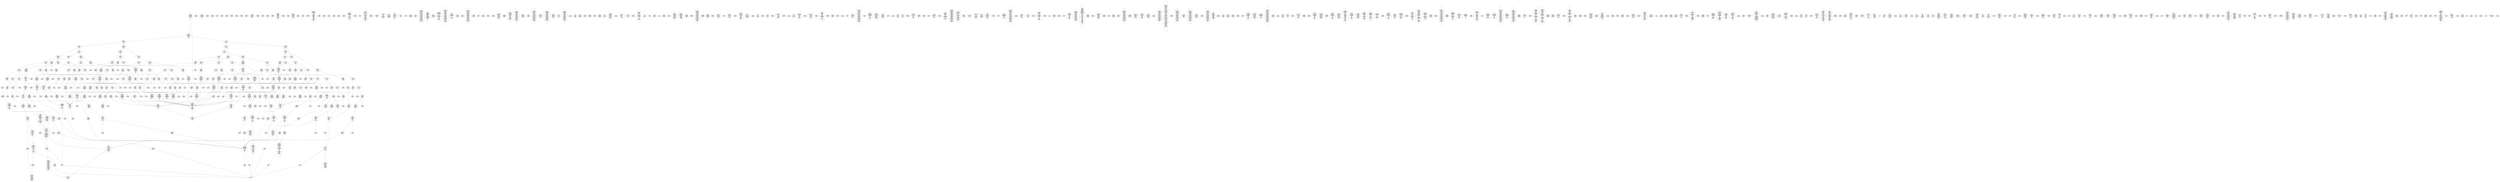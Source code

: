 /* Generated by GvGen v.1.0 (https://www.github.com/stricaud/gvgen) */

digraph G {
compound=true;
   node1 [label="[anywhere]"];
   node2 [label="# 0x0
PUSHX Data
PUSHX Data
MSTORE
PUSHX LogicData
CALLDATASIZE
LT
PUSHX Data
JUMPI
"];
   node3 [label="# 0xd
PUSHX Data
CALLDATALOAD
PUSHX BitData
SHR
PUSHX LogicData
GT
PUSHX Data
JUMPI
"];
   node4 [label="# 0x1e
PUSHX LogicData
GT
PUSHX Data
JUMPI
"];
   node5 [label="# 0x29
PUSHX LogicData
GT
PUSHX Data
JUMPI
"];
   node6 [label="# 0x34
PUSHX LogicData
GT
PUSHX Data
JUMPI
"];
   node7 [label="# 0x3f
PUSHX LogicData
EQ
PUSHX Data
JUMPI
"];
   node8 [label="# 0x4a
PUSHX LogicData
EQ
PUSHX Data
JUMPI
"];
   node9 [label="# 0x55
PUSHX LogicData
EQ
PUSHX Data
JUMPI
"];
   node10 [label="# 0x60
PUSHX LogicData
EQ
PUSHX Data
JUMPI
"];
   node11 [label="# 0x6b
PUSHX Data
REVERT
"];
   node12 [label="# 0x6f
JUMPDEST
PUSHX LogicData
EQ
PUSHX Data
JUMPI
"];
   node13 [label="# 0x7b
PUSHX LogicData
EQ
PUSHX Data
JUMPI
"];
   node14 [label="# 0x86
PUSHX LogicData
EQ
PUSHX Data
JUMPI
"];
   node15 [label="# 0x91
PUSHX LogicData
EQ
PUSHX Data
JUMPI
"];
   node16 [label="# 0x9c
PUSHX Data
REVERT
"];
   node17 [label="# 0xa0
JUMPDEST
PUSHX LogicData
GT
PUSHX Data
JUMPI
"];
   node18 [label="# 0xac
PUSHX LogicData
EQ
PUSHX Data
JUMPI
"];
   node19 [label="# 0xb7
PUSHX LogicData
EQ
PUSHX Data
JUMPI
"];
   node20 [label="# 0xc2
PUSHX LogicData
EQ
PUSHX Data
JUMPI
"];
   node21 [label="# 0xcd
PUSHX LogicData
EQ
PUSHX Data
JUMPI
"];
   node22 [label="# 0xd8
PUSHX Data
REVERT
"];
   node23 [label="# 0xdc
JUMPDEST
PUSHX LogicData
EQ
PUSHX Data
JUMPI
"];
   node24 [label="# 0xe8
PUSHX LogicData
EQ
PUSHX Data
JUMPI
"];
   node25 [label="# 0xf3
PUSHX LogicData
EQ
PUSHX Data
JUMPI
"];
   node26 [label="# 0xfe
PUSHX Data
REVERT
"];
   node27 [label="# 0x102
JUMPDEST
PUSHX LogicData
GT
PUSHX Data
JUMPI
"];
   node28 [label="# 0x10e
PUSHX LogicData
GT
PUSHX Data
JUMPI
"];
   node29 [label="# 0x119
PUSHX LogicData
EQ
PUSHX Data
JUMPI
"];
   node30 [label="# 0x124
PUSHX LogicData
EQ
PUSHX Data
JUMPI
"];
   node31 [label="# 0x12f
PUSHX LogicData
EQ
PUSHX Data
JUMPI
"];
   node32 [label="# 0x13a
PUSHX LogicData
EQ
PUSHX Data
JUMPI
"];
   node33 [label="# 0x145
PUSHX Data
REVERT
"];
   node34 [label="# 0x149
JUMPDEST
PUSHX LogicData
EQ
PUSHX Data
JUMPI
"];
   node35 [label="# 0x155
PUSHX LogicData
EQ
PUSHX Data
JUMPI
"];
   node36 [label="# 0x160
PUSHX LogicData
EQ
PUSHX Data
JUMPI
"];
   node37 [label="# 0x16b
PUSHX Data
REVERT
"];
   node38 [label="# 0x16f
JUMPDEST
PUSHX LogicData
GT
PUSHX Data
JUMPI
"];
   node39 [label="# 0x17b
PUSHX LogicData
EQ
PUSHX Data
JUMPI
"];
   node40 [label="# 0x186
PUSHX LogicData
EQ
PUSHX Data
JUMPI
"];
   node41 [label="# 0x191
PUSHX LogicData
EQ
PUSHX Data
JUMPI
"];
   node42 [label="# 0x19c
PUSHX LogicData
EQ
PUSHX Data
JUMPI
"];
   node43 [label="# 0x1a7
PUSHX Data
REVERT
"];
   node44 [label="# 0x1ab
JUMPDEST
PUSHX LogicData
EQ
PUSHX Data
JUMPI
"];
   node45 [label="# 0x1b7
PUSHX LogicData
EQ
PUSHX Data
JUMPI
"];
   node46 [label="# 0x1c2
PUSHX LogicData
EQ
PUSHX Data
JUMPI
"];
   node47 [label="# 0x1cd
PUSHX Data
REVERT
"];
   node48 [label="# 0x1d1
JUMPDEST
PUSHX LogicData
GT
PUSHX Data
JUMPI
"];
   node49 [label="# 0x1dd
PUSHX LogicData
GT
PUSHX Data
JUMPI
"];
   node50 [label="# 0x1e8
PUSHX LogicData
GT
PUSHX Data
JUMPI
"];
   node51 [label="# 0x1f3
PUSHX LogicData
EQ
PUSHX Data
JUMPI
"];
   node52 [label="# 0x1fe
PUSHX LogicData
EQ
PUSHX Data
JUMPI
"];
   node53 [label="# 0x209
PUSHX LogicData
EQ
PUSHX Data
JUMPI
"];
   node54 [label="# 0x214
PUSHX LogicData
EQ
PUSHX Data
JUMPI
"];
   node55 [label="# 0x21f
PUSHX Data
REVERT
"];
   node56 [label="# 0x223
JUMPDEST
PUSHX LogicData
EQ
PUSHX Data
JUMPI
"];
   node57 [label="# 0x22f
PUSHX LogicData
EQ
PUSHX Data
JUMPI
"];
   node58 [label="# 0x23a
PUSHX LogicData
EQ
PUSHX Data
JUMPI
"];
   node59 [label="# 0x245
PUSHX LogicData
EQ
PUSHX Data
JUMPI
"];
   node60 [label="# 0x250
PUSHX Data
REVERT
"];
   node61 [label="# 0x254
JUMPDEST
PUSHX LogicData
GT
PUSHX Data
JUMPI
"];
   node62 [label="# 0x260
PUSHX LogicData
EQ
PUSHX Data
JUMPI
"];
   node63 [label="# 0x26b
PUSHX LogicData
EQ
PUSHX Data
JUMPI
"];
   node64 [label="# 0x276
PUSHX LogicData
EQ
PUSHX Data
JUMPI
"];
   node65 [label="# 0x281
PUSHX LogicData
EQ
PUSHX Data
JUMPI
"];
   node66 [label="# 0x28c
PUSHX Data
REVERT
"];
   node67 [label="# 0x290
JUMPDEST
PUSHX LogicData
EQ
PUSHX Data
JUMPI
"];
   node68 [label="# 0x29c
PUSHX LogicData
EQ
PUSHX Data
JUMPI
"];
   node69 [label="# 0x2a7
PUSHX LogicData
EQ
PUSHX Data
JUMPI
"];
   node70 [label="# 0x2b2
PUSHX Data
REVERT
"];
   node71 [label="# 0x2b6
JUMPDEST
PUSHX LogicData
GT
PUSHX Data
JUMPI
"];
   node72 [label="# 0x2c2
PUSHX LogicData
GT
PUSHX Data
JUMPI
"];
   node73 [label="# 0x2cd
PUSHX LogicData
EQ
PUSHX Data
JUMPI
"];
   node74 [label="# 0x2d8
PUSHX LogicData
EQ
PUSHX Data
JUMPI
"];
   node75 [label="# 0x2e3
PUSHX LogicData
EQ
PUSHX Data
JUMPI
"];
   node76 [label="# 0x2ee
PUSHX LogicData
EQ
PUSHX Data
JUMPI
"];
   node77 [label="# 0x2f9
PUSHX Data
REVERT
"];
   node78 [label="# 0x2fd
JUMPDEST
PUSHX LogicData
EQ
PUSHX Data
JUMPI
"];
   node79 [label="# 0x309
PUSHX LogicData
EQ
PUSHX Data
JUMPI
"];
   node80 [label="# 0x314
PUSHX LogicData
EQ
PUSHX Data
JUMPI
"];
   node81 [label="# 0x31f
PUSHX Data
REVERT
"];
   node82 [label="# 0x323
JUMPDEST
PUSHX LogicData
GT
PUSHX Data
JUMPI
"];
   node83 [label="# 0x32f
PUSHX LogicData
EQ
PUSHX Data
JUMPI
"];
   node84 [label="# 0x33a
PUSHX LogicData
EQ
PUSHX Data
JUMPI
"];
   node85 [label="# 0x345
PUSHX LogicData
EQ
PUSHX Data
JUMPI
"];
   node86 [label="# 0x350
PUSHX LogicData
EQ
PUSHX Data
JUMPI
"];
   node87 [label="# 0x35b
PUSHX Data
REVERT
"];
   node88 [label="# 0x35f
JUMPDEST
PUSHX LogicData
EQ
PUSHX Data
JUMPI
"];
   node89 [label="# 0x36b
PUSHX LogicData
EQ
PUSHX Data
JUMPI
"];
   node90 [label="# 0x376
PUSHX LogicData
EQ
PUSHX Data
JUMPI
"];
   node91 [label="# 0x381
JUMPDEST
PUSHX Data
REVERT
"];
   node92 [label="# 0x386
JUMPDEST
CALLVALUE
ISZERO
PUSHX Data
JUMPI
"];
   node93 [label="# 0x38e
PUSHX Data
REVERT
"];
   node94 [label="# 0x392
JUMPDEST
PUSHX Data
PUSHX Data
CALLDATASIZE
PUSHX Data
PUSHX Data
JUMP
"];
   node95 [label="# 0x3a1
JUMPDEST
PUSHX Data
JUMP
"];
   node96 [label="# 0x3a6
JUMPDEST
PUSHX MemData
MLOAD
ISZERO
ISZERO
MSTORE
PUSHX ArithData
ADD
"];
   node97 [label="# 0x3b2
JUMPDEST
PUSHX MemData
MLOAD
SUB
RETURN
"];
   node98 [label="# 0x3bb
JUMPDEST
CALLVALUE
ISZERO
PUSHX Data
JUMPI
"];
   node99 [label="# 0x3c3
PUSHX Data
REVERT
"];
   node100 [label="# 0x3c7
JUMPDEST
PUSHX Data
PUSHX Data
JUMP
"];
   node101 [label="# 0x3d0
JUMPDEST
PUSHX MemData
MLOAD
PUSHX Data
PUSHX Data
JUMP
"];
   node102 [label="# 0x3dd
JUMPDEST
CALLVALUE
ISZERO
PUSHX Data
JUMPI
"];
   node103 [label="# 0x3e5
PUSHX Data
REVERT
"];
   node104 [label="# 0x3e9
JUMPDEST
PUSHX Data
PUSHX Data
CALLDATASIZE
PUSHX Data
PUSHX Data
JUMP
"];
   node105 [label="# 0x3f8
JUMPDEST
PUSHX Data
JUMP
"];
   node106 [label="# 0x3fd
JUMPDEST
PUSHX MemData
MLOAD
PUSHX ArithData
PUSHX BitData
PUSHX BitData
SHL
SUB
AND
MSTORE
PUSHX ArithData
ADD
PUSHX Data
JUMP
"];
   node107 [label="# 0x415
JUMPDEST
CALLVALUE
ISZERO
PUSHX Data
JUMPI
"];
   node108 [label="# 0x41d
PUSHX Data
REVERT
"];
   node109 [label="# 0x421
JUMPDEST
PUSHX Data
PUSHX Data
JUMP
"];
   node110 [label="# 0x42a
JUMPDEST
PUSHX MemData
MLOAD
MSTORE
PUSHX ArithData
ADD
PUSHX Data
JUMP
"];
   node111 [label="# 0x438
JUMPDEST
CALLVALUE
ISZERO
PUSHX Data
JUMPI
"];
   node112 [label="# 0x440
PUSHX Data
REVERT
"];
   node113 [label="# 0x444
JUMPDEST
PUSHX Data
PUSHX Data
CALLDATASIZE
PUSHX Data
PUSHX Data
JUMP
"];
   node114 [label="# 0x453
JUMPDEST
PUSHX Data
JUMP
"];
   node115 [label="# 0x458
JUMPDEST
STOP
"];
   node116 [label="# 0x45a
JUMPDEST
CALLVALUE
ISZERO
PUSHX Data
JUMPI
"];
   node117 [label="# 0x462
PUSHX Data
REVERT
"];
   node118 [label="# 0x466
JUMPDEST
PUSHX StorData
SLOAD
PUSHX Data
PUSHX ArithData
PUSHX BitData
PUSHX BitData
SHL
SUB
AND
JUMP
"];
   node119 [label="# 0x47a
JUMPDEST
CALLVALUE
ISZERO
PUSHX Data
JUMPI
"];
   node120 [label="# 0x482
PUSHX Data
REVERT
"];
   node121 [label="# 0x486
JUMPDEST
PUSHX StorData
SLOAD
PUSHX Data
PUSHX ArithData
PUSHX BitData
PUSHX BitData
SHL
SUB
AND
JUMP
"];
   node122 [label="# 0x49a
JUMPDEST
CALLVALUE
ISZERO
PUSHX Data
JUMPI
"];
   node123 [label="# 0x4a2
PUSHX Data
REVERT
"];
   node124 [label="# 0x4a6
JUMPDEST
PUSHX StorData
SLOAD
PUSHX Data
PUSHX ArithData
PUSHX BitData
PUSHX BitData
SHL
SUB
AND
JUMP
"];
   node125 [label="# 0x4ba
JUMPDEST
CALLVALUE
ISZERO
PUSHX Data
JUMPI
"];
   node126 [label="# 0x4c2
PUSHX Data
REVERT
"];
   node127 [label="# 0x4c6
JUMPDEST
PUSHX StorData
SLOAD
PUSHX Data
PUSHX ArithData
PUSHX BitData
PUSHX BitData
SHL
SUB
AND
JUMP
"];
   node128 [label="# 0x4da
JUMPDEST
CALLVALUE
ISZERO
PUSHX Data
JUMPI
"];
   node129 [label="# 0x4e2
PUSHX Data
REVERT
"];
   node130 [label="# 0x4e6
JUMPDEST
PUSHX StorData
SLOAD
PUSHX Data
JUMP
"];
   node131 [label="# 0x4ef
JUMPDEST
CALLVALUE
ISZERO
PUSHX Data
JUMPI
"];
   node132 [label="# 0x4f7
PUSHX Data
REVERT
"];
   node133 [label="# 0x4fb
JUMPDEST
PUSHX StorData
SLOAD
PUSHX Data
PUSHX ArithData
PUSHX BitData
PUSHX BitData
SHL
SUB
AND
JUMP
"];
   node134 [label="# 0x50f
JUMPDEST
CALLVALUE
ISZERO
PUSHX Data
JUMPI
"];
   node135 [label="# 0x517
PUSHX Data
REVERT
"];
   node136 [label="# 0x51b
JUMPDEST
PUSHX Data
PUSHX Data
CALLDATASIZE
PUSHX Data
PUSHX Data
JUMP
"];
   node137 [label="# 0x52a
JUMPDEST
PUSHX Data
JUMP
"];
   node138 [label="# 0x52f
JUMPDEST
PUSHX Data
PUSHX Data
CALLDATASIZE
PUSHX Data
PUSHX Data
JUMP
"];
   node139 [label="# 0x53d
JUMPDEST
PUSHX Data
JUMP
"];
   node140 [label="# 0x542
JUMPDEST
CALLVALUE
ISZERO
PUSHX Data
JUMPI
"];
   node141 [label="# 0x54a
PUSHX Data
REVERT
"];
   node142 [label="# 0x54e
JUMPDEST
PUSHX Data
PUSHX Data
CALLDATASIZE
PUSHX Data
PUSHX Data
JUMP
"];
   node143 [label="# 0x55d
JUMPDEST
PUSHX Data
JUMP
"];
   node144 [label="# 0x562
JUMPDEST
CALLVALUE
ISZERO
PUSHX Data
JUMPI
"];
   node145 [label="# 0x56a
PUSHX Data
REVERT
"];
   node146 [label="# 0x56e
JUMPDEST
PUSHX StorData
SLOAD
PUSHX Data
PUSHX ArithData
PUSHX BitData
PUSHX BitData
SHL
SUB
AND
JUMP
"];
   node147 [label="# 0x582
JUMPDEST
CALLVALUE
ISZERO
PUSHX Data
JUMPI
"];
   node148 [label="# 0x58a
PUSHX Data
REVERT
"];
   node149 [label="# 0x58e
JUMPDEST
PUSHX Data
PUSHX StorData
SLOAD
JUMP
"];
   node150 [label="# 0x598
JUMPDEST
CALLVALUE
ISZERO
PUSHX Data
JUMPI
"];
   node151 [label="# 0x5a0
PUSHX Data
REVERT
"];
   node152 [label="# 0x5a4
JUMPDEST
PUSHX Data
PUSHX Data
JUMP
"];
   node153 [label="# 0x5ad
JUMPDEST
CALLVALUE
ISZERO
PUSHX Data
JUMPI
"];
   node154 [label="# 0x5b5
PUSHX Data
REVERT
"];
   node155 [label="# 0x5b9
JUMPDEST
PUSHX Data
PUSHX Data
CALLDATASIZE
PUSHX Data
PUSHX Data
JUMP
"];
   node156 [label="# 0x5c8
JUMPDEST
PUSHX Data
JUMP
"];
   node157 [label="# 0x5cd
JUMPDEST
CALLVALUE
ISZERO
PUSHX Data
JUMPI
"];
   node158 [label="# 0x5d5
PUSHX Data
REVERT
"];
   node159 [label="# 0x5d9
JUMPDEST
PUSHX Data
PUSHX Data
CALLDATASIZE
PUSHX Data
PUSHX Data
JUMP
"];
   node160 [label="# 0x5e8
JUMPDEST
PUSHX Data
JUMP
"];
   node161 [label="# 0x5ed
JUMPDEST
CALLVALUE
ISZERO
PUSHX Data
JUMPI
"];
   node162 [label="# 0x5f5
PUSHX Data
REVERT
"];
   node163 [label="# 0x5f9
JUMPDEST
PUSHX Data
PUSHX Data
CALLDATASIZE
PUSHX Data
PUSHX Data
JUMP
"];
   node164 [label="# 0x608
JUMPDEST
PUSHX Data
JUMP
"];
   node165 [label="# 0x60d
JUMPDEST
PUSHX MemData
MLOAD
PUSHX Data
PUSHX Data
JUMP
"];
   node166 [label="# 0x61a
JUMPDEST
CALLVALUE
ISZERO
PUSHX Data
JUMPI
"];
   node167 [label="# 0x622
PUSHX Data
REVERT
"];
   node168 [label="# 0x626
JUMPDEST
PUSHX Data
PUSHX Data
CALLDATASIZE
PUSHX Data
PUSHX Data
JUMP
"];
   node169 [label="# 0x635
JUMPDEST
PUSHX Data
JUMP
"];
   node170 [label="# 0x63a
JUMPDEST
CALLVALUE
ISZERO
PUSHX Data
JUMPI
"];
   node171 [label="# 0x642
PUSHX Data
REVERT
"];
   node172 [label="# 0x646
JUMPDEST
PUSHX StorData
SLOAD
PUSHX Data
PUSHX ArithData
PUSHX BitData
PUSHX BitData
SHL
SUB
AND
JUMP
"];
   node173 [label="# 0x65a
JUMPDEST
CALLVALUE
ISZERO
PUSHX Data
JUMPI
"];
   node174 [label="# 0x662
PUSHX Data
REVERT
"];
   node175 [label="# 0x666
JUMPDEST
PUSHX StorData
SLOAD
PUSHX Data
PUSHX ArithData
PUSHX BitData
PUSHX BitData
SHL
SUB
AND
JUMP
"];
   node176 [label="# 0x67a
JUMPDEST
CALLVALUE
ISZERO
PUSHX Data
JUMPI
"];
   node177 [label="# 0x682
PUSHX Data
REVERT
"];
   node178 [label="# 0x686
JUMPDEST
PUSHX Data
PUSHX Data
CALLDATASIZE
PUSHX Data
PUSHX Data
JUMP
"];
   node179 [label="# 0x695
JUMPDEST
PUSHX Data
JUMP
"];
   node180 [label="# 0x69a
JUMPDEST
CALLVALUE
ISZERO
PUSHX Data
JUMPI
"];
   node181 [label="# 0x6a2
PUSHX Data
REVERT
"];
   node182 [label="# 0x6a6
JUMPDEST
PUSHX StorData
SLOAD
PUSHX Data
PUSHX ArithData
PUSHX BitData
PUSHX BitData
SHL
SUB
AND
JUMP
"];
   node183 [label="# 0x6ba
JUMPDEST
CALLVALUE
ISZERO
PUSHX Data
JUMPI
"];
   node184 [label="# 0x6c2
PUSHX Data
REVERT
"];
   node185 [label="# 0x6c6
JUMPDEST
PUSHX Data
PUSHX Data
CALLDATASIZE
PUSHX Data
PUSHX Data
JUMP
"];
   node186 [label="# 0x6d5
JUMPDEST
PUSHX Data
JUMP
"];
   node187 [label="# 0x6da
JUMPDEST
CALLVALUE
ISZERO
PUSHX Data
JUMPI
"];
   node188 [label="# 0x6e2
PUSHX Data
REVERT
"];
   node189 [label="# 0x6e6
JUMPDEST
PUSHX Data
PUSHX Data
CALLDATASIZE
PUSHX Data
PUSHX Data
JUMP
"];
   node190 [label="# 0x6f5
JUMPDEST
PUSHX Data
JUMP
"];
   node191 [label="# 0x6fa
JUMPDEST
CALLVALUE
ISZERO
PUSHX Data
JUMPI
"];
   node192 [label="# 0x702
PUSHX Data
REVERT
"];
   node193 [label="# 0x706
JUMPDEST
PUSHX Data
PUSHX Data
CALLDATASIZE
PUSHX Data
PUSHX Data
JUMP
"];
   node194 [label="# 0x715
JUMPDEST
PUSHX Data
PUSHX Data
MSTORE
PUSHX Data
MSTORE
PUSHX Data
SHA3
SLOAD
PUSHX BitData
AND
JUMP
"];
   node195 [label="# 0x72a
JUMPDEST
CALLVALUE
ISZERO
PUSHX Data
JUMPI
"];
   node196 [label="# 0x732
PUSHX Data
REVERT
"];
   node197 [label="# 0x736
JUMPDEST
PUSHX Data
PUSHX Data
CALLDATASIZE
PUSHX Data
PUSHX Data
JUMP
"];
   node198 [label="# 0x745
JUMPDEST
PUSHX Data
JUMP
"];
   node199 [label="# 0x74a
JUMPDEST
CALLVALUE
ISZERO
PUSHX Data
JUMPI
"];
   node200 [label="# 0x752
PUSHX Data
REVERT
"];
   node201 [label="# 0x756
JUMPDEST
PUSHX Data
PUSHX Data
JUMP
"];
   node202 [label="# 0x75f
JUMPDEST
CALLVALUE
ISZERO
PUSHX Data
JUMPI
"];
   node203 [label="# 0x767
PUSHX Data
REVERT
"];
   node204 [label="# 0x76b
JUMPDEST
PUSHX Data
PUSHX Data
CALLDATASIZE
PUSHX Data
PUSHX Data
JUMP
"];
   node205 [label="# 0x77a
JUMPDEST
PUSHX Data
JUMP
"];
   node206 [label="# 0x77f
JUMPDEST
CALLVALUE
ISZERO
PUSHX Data
JUMPI
"];
   node207 [label="# 0x787
PUSHX Data
REVERT
"];
   node208 [label="# 0x78b
JUMPDEST
PUSHX Data
PUSHX Data
JUMP
"];
   node209 [label="# 0x794
JUMPDEST
CALLVALUE
ISZERO
PUSHX Data
JUMPI
"];
   node210 [label="# 0x79c
PUSHX Data
REVERT
"];
   node211 [label="# 0x7a0
JUMPDEST
PUSHX StorData
SLOAD
PUSHX Data
PUSHX BitData
PUSHX BitData
SHL
DIV
PUSHX BitData
AND
JUMP
"];
   node212 [label="# 0x7b5
JUMPDEST
CALLVALUE
ISZERO
PUSHX Data
JUMPI
"];
   node213 [label="# 0x7bd
PUSHX Data
REVERT
"];
   node214 [label="# 0x7c1
JUMPDEST
PUSHX StorData
SLOAD
PUSHX Data
PUSHX ArithData
PUSHX BitData
PUSHX BitData
SHL
SUB
AND
JUMP
"];
   node215 [label="# 0x7d5
JUMPDEST
CALLVALUE
ISZERO
PUSHX Data
JUMPI
"];
   node216 [label="# 0x7dd
PUSHX Data
REVERT
"];
   node217 [label="# 0x7e1
JUMPDEST
PUSHX StorData
SLOAD
PUSHX ArithData
PUSHX BitData
PUSHX BitData
SHL
SUB
AND
PUSHX Data
JUMP
"];
   node218 [label="# 0x7f3
JUMPDEST
CALLVALUE
ISZERO
PUSHX Data
JUMPI
"];
   node219 [label="# 0x7fb
PUSHX Data
REVERT
"];
   node220 [label="# 0x7ff
JUMPDEST
PUSHX Data
PUSHX Data
JUMP
"];
   node221 [label="# 0x808
JUMPDEST
CALLVALUE
ISZERO
PUSHX Data
JUMPI
"];
   node222 [label="# 0x810
PUSHX Data
REVERT
"];
   node223 [label="# 0x814
JUMPDEST
PUSHX Data
PUSHX StorData
SLOAD
JUMP
"];
   node224 [label="# 0x81e
JUMPDEST
CALLVALUE
ISZERO
PUSHX Data
JUMPI
"];
   node225 [label="# 0x826
PUSHX Data
REVERT
"];
   node226 [label="# 0x82a
JUMPDEST
PUSHX Data
PUSHX Data
CALLDATASIZE
PUSHX Data
PUSHX Data
JUMP
"];
   node227 [label="# 0x839
JUMPDEST
PUSHX Data
PUSHX Data
MSTORE
PUSHX Data
MSTORE
PUSHX Data
SHA3
SLOAD
JUMP
"];
   node228 [label="# 0x84b
JUMPDEST
CALLVALUE
ISZERO
PUSHX Data
JUMPI
"];
   node229 [label="# 0x853
PUSHX Data
REVERT
"];
   node230 [label="# 0x857
JUMPDEST
PUSHX Data
PUSHX Data
CALLDATASIZE
PUSHX Data
PUSHX Data
JUMP
"];
   node231 [label="# 0x866
JUMPDEST
PUSHX Data
JUMP
"];
   node232 [label="# 0x86b
JUMPDEST
CALLVALUE
ISZERO
PUSHX Data
JUMPI
"];
   node233 [label="# 0x873
PUSHX Data
REVERT
"];
   node234 [label="# 0x877
JUMPDEST
PUSHX StorData
SLOAD
PUSHX Data
PUSHX ArithData
PUSHX BitData
PUSHX BitData
SHL
SUB
AND
JUMP
"];
   node235 [label="# 0x88b
JUMPDEST
CALLVALUE
ISZERO
PUSHX Data
JUMPI
"];
   node236 [label="# 0x893
PUSHX Data
REVERT
"];
   node237 [label="# 0x897
JUMPDEST
PUSHX StorData
SLOAD
PUSHX Data
PUSHX ArithData
PUSHX BitData
PUSHX BitData
SHL
SUB
AND
JUMP
"];
   node238 [label="# 0x8ab
JUMPDEST
CALLVALUE
ISZERO
PUSHX Data
JUMPI
"];
   node239 [label="# 0x8b3
PUSHX Data
REVERT
"];
   node240 [label="# 0x8b7
JUMPDEST
PUSHX StorData
SLOAD
PUSHX Data
PUSHX ArithData
PUSHX BitData
PUSHX BitData
SHL
SUB
AND
JUMP
"];
   node241 [label="# 0x8cb
JUMPDEST
CALLVALUE
ISZERO
PUSHX Data
JUMPI
"];
   node242 [label="# 0x8d3
PUSHX Data
REVERT
"];
   node243 [label="# 0x8d7
JUMPDEST
PUSHX Data
PUSHX Data
CALLDATASIZE
PUSHX Data
PUSHX Data
JUMP
"];
   node244 [label="# 0x8e6
JUMPDEST
PUSHX Data
JUMP
"];
   node245 [label="# 0x8eb
JUMPDEST
CALLVALUE
ISZERO
PUSHX Data
JUMPI
"];
   node246 [label="# 0x8f3
PUSHX Data
REVERT
"];
   node247 [label="# 0x8f7
JUMPDEST
PUSHX StorData
SLOAD
PUSHX Data
PUSHX ArithData
PUSHX BitData
PUSHX BitData
SHL
SUB
AND
JUMP
"];
   node248 [label="# 0x90b
JUMPDEST
CALLVALUE
ISZERO
PUSHX Data
JUMPI
"];
   node249 [label="# 0x913
PUSHX Data
REVERT
"];
   node250 [label="# 0x917
JUMPDEST
PUSHX Data
PUSHX Data
CALLDATASIZE
PUSHX Data
PUSHX Data
JUMP
"];
   node251 [label="# 0x926
JUMPDEST
PUSHX Data
JUMP
"];
   node252 [label="# 0x92b
JUMPDEST
CALLVALUE
ISZERO
PUSHX Data
JUMPI
"];
   node253 [label="# 0x933
PUSHX Data
REVERT
"];
   node254 [label="# 0x937
JUMPDEST
PUSHX StorData
SLOAD
PUSHX Data
PUSHX ArithData
PUSHX BitData
PUSHX BitData
SHL
SUB
AND
JUMP
"];
   node255 [label="# 0x94b
JUMPDEST
CALLVALUE
ISZERO
PUSHX Data
JUMPI
"];
   node256 [label="# 0x953
PUSHX Data
REVERT
"];
   node257 [label="# 0x957
JUMPDEST
PUSHX Data
PUSHX Data
JUMP
"];
   node258 [label="# 0x960
JUMPDEST
CALLVALUE
ISZERO
PUSHX Data
JUMPI
"];
   node259 [label="# 0x968
PUSHX Data
REVERT
"];
   node260 [label="# 0x96c
JUMPDEST
PUSHX StorData
SLOAD
PUSHX Data
PUSHX ArithData
PUSHX BitData
PUSHX BitData
SHL
SUB
AND
JUMP
"];
   node261 [label="# 0x980
JUMPDEST
CALLVALUE
ISZERO
PUSHX Data
JUMPI
"];
   node262 [label="# 0x988
PUSHX Data
REVERT
"];
   node263 [label="# 0x98c
JUMPDEST
PUSHX StorData
SLOAD
PUSHX Data
PUSHX BitData
PUSHX BitData
SHL
DIV
PUSHX BitData
AND
JUMP
"];
   node264 [label="# 0x9a1
JUMPDEST
CALLVALUE
ISZERO
PUSHX Data
JUMPI
"];
   node265 [label="# 0x9a9
PUSHX Data
REVERT
"];
   node266 [label="# 0x9ad
JUMPDEST
PUSHX Data
PUSHX Data
CALLDATASIZE
PUSHX Data
PUSHX Data
JUMP
"];
   node267 [label="# 0x9bc
JUMPDEST
PUSHX ArithData
PUSHX BitData
PUSHX BitData
SHL
SUB
AND
PUSHX Data
MSTORE
PUSHX Data
PUSHX Data
MSTORE
PUSHX Data
SHA3
AND
MSTORE
MSTORE
SHA3
SLOAD
PUSHX BitData
AND
JUMP
"];
   node268 [label="# 0x9ea
JUMPDEST
PUSHX Data
PUSHX Data
CALLDATASIZE
PUSHX Data
PUSHX Data
JUMP
"];
   node269 [label="# 0x9f8
JUMPDEST
PUSHX Data
JUMP
"];
   node270 [label="# 0x9fd
JUMPDEST
CALLVALUE
ISZERO
PUSHX Data
JUMPI
"];
   node271 [label="# 0xa05
PUSHX Data
REVERT
"];
   node272 [label="# 0xa09
JUMPDEST
PUSHX Data
PUSHX Data
CALLDATASIZE
PUSHX Data
PUSHX Data
JUMP
"];
   node273 [label="# 0xa18
JUMPDEST
PUSHX Data
JUMP
"];
   node274 [label="# 0xa1d
JUMPDEST
CALLVALUE
ISZERO
PUSHX Data
JUMPI
"];
   node275 [label="# 0xa25
PUSHX Data
REVERT
"];
   node276 [label="# 0xa29
JUMPDEST
PUSHX Data
PUSHX Data
CALLDATASIZE
PUSHX Data
PUSHX Data
JUMP
"];
   node277 [label="# 0xa38
JUMPDEST
PUSHX Data
JUMP
"];
   node278 [label="# 0xa3d
JUMPDEST
CALLVALUE
ISZERO
PUSHX Data
JUMPI
"];
   node279 [label="# 0xa45
PUSHX Data
REVERT
"];
   node280 [label="# 0xa49
JUMPDEST
PUSHX Data
PUSHX Data
JUMP
"];
   node281 [label="# 0xa52
JUMPDEST
CALLVALUE
ISZERO
PUSHX Data
JUMPI
"];
   node282 [label="# 0xa5a
PUSHX Data
REVERT
"];
   node283 [label="# 0xa5e
JUMPDEST
PUSHX Data
PUSHX Data
CALLDATASIZE
PUSHX Data
PUSHX Data
JUMP
"];
   node284 [label="# 0xa6d
JUMPDEST
PUSHX Data
JUMP
"];
   node285 [label="# 0xa72
JUMPDEST
CALLVALUE
ISZERO
PUSHX Data
JUMPI
"];
   node286 [label="# 0xa7a
PUSHX Data
REVERT
"];
   node287 [label="# 0xa7e
JUMPDEST
PUSHX StorData
SLOAD
PUSHX Data
PUSHX ArithData
PUSHX BitData
PUSHX BitData
SHL
SUB
AND
JUMP
"];
   node288 [label="# 0xa92
JUMPDEST
CALLVALUE
ISZERO
PUSHX Data
JUMPI
"];
   node289 [label="# 0xa9a
PUSHX Data
REVERT
"];
   node290 [label="# 0xa9e
JUMPDEST
PUSHX Data
PUSHX Data
CALLDATASIZE
PUSHX Data
PUSHX Data
JUMP
"];
   node291 [label="# 0xaad
JUMPDEST
PUSHX Data
JUMP
"];
   node292 [label="# 0xab2
JUMPDEST
CALLVALUE
ISZERO
PUSHX Data
JUMPI
"];
   node293 [label="# 0xaba
PUSHX Data
REVERT
"];
   node294 [label="# 0xabe
JUMPDEST
PUSHX Data
PUSHX Data
CALLDATASIZE
PUSHX Data
PUSHX Data
JUMP
"];
   node295 [label="# 0xacd
JUMPDEST
PUSHX Data
JUMP
"];
   node296 [label="# 0xad2
JUMPDEST
PUSHX Data
PUSHX ArithData
PUSHX BitData
PUSHX BitData
SHL
SUB
NOT
AND
PUSHX BitData
PUSHX BitData
SHL
EQ
PUSHX Data
JUMPI
"];
   node297 [label="# 0xaee
PUSHX Data
PUSHX Data
JUMP
"];
   node298 [label="# 0xaf7
JUMPDEST
JUMP
"];
   node299 [label="# 0xafd
JUMPDEST
PUSHX Data
PUSHX StorData
SLOAD
PUSHX Data
PUSHX Data
JUMP
"];
   node300 [label="# 0xb0c
JUMPDEST
PUSHX ArithData
ADD
PUSHX ArithData
DIV
MUL
PUSHX ArithData
ADD
PUSHX MemData
MLOAD
ADD
PUSHX Data
MSTORE
MSTORE
PUSHX ArithData
ADD
SLOAD
PUSHX Data
PUSHX Data
JUMP
"];
   node301 [label="# 0xb38
JUMPDEST
ISZERO
PUSHX Data
JUMPI
"];
   node302 [label="# 0xb3f
PUSHX LogicData
LT
PUSHX Data
JUMPI
"];
   node303 [label="# 0xb47
PUSHX ArithData
SLOAD
DIV
MUL
MSTORE
PUSHX ArithData
ADD
PUSHX Data
JUMP
"];
   node304 [label="# 0xb5a
JUMPDEST
ADD
PUSHX Data
MSTORE
PUSHX Data
PUSHX Data
SHA3
"];
   node305 [label="# 0xb68
JUMPDEST
SLOAD
MSTORE
PUSHX ArithData
ADD
PUSHX ArithData
ADD
GT
PUSHX Data
JUMPI
"];
   node306 [label="# 0xb7c
SUB
PUSHX BitData
AND
ADD
"];
   node307 [label="# 0xb85
JUMPDEST
JUMP
"];
   node308 [label="# 0xb8f
JUMPDEST
PUSHX Data
PUSHX Data
PUSHX Data
JUMP
"];
   node309 [label="# 0xb9a
JUMPDEST
PUSHX Data
JUMPI
"];
   node310 [label="# 0xb9f
PUSHX MemData
MLOAD
PUSHX BitData
PUSHX BitData
SHL
MSTORE
PUSHX Data
PUSHX ArithData
ADD
MSTORE
PUSHX Data
PUSHX ArithData
ADD
MSTORE
PUSHX Data
PUSHX ArithData
ADD
MSTORE
PUSHX BitData
PUSHX BitData
SHL
PUSHX ArithData
ADD
MSTORE
PUSHX ArithData
ADD
"];
   node311 [label="# 0xbf7
JUMPDEST
PUSHX MemData
MLOAD
SUB
REVERT
"];
   node312 [label="# 0xc00
JUMPDEST
PUSHX Data
MSTORE
PUSHX Data
PUSHX Data
MSTORE
PUSHX Data
SHA3
SLOAD
PUSHX ArithData
PUSHX BitData
PUSHX BitData
SHL
SUB
AND
JUMP
"];
   node313 [label="# 0xc1c
JUMPDEST
PUSHX Data
PUSHX Data
PUSHX Data
JUMP
"];
   node314 [label="# 0xc27
JUMPDEST
PUSHX ArithData
PUSHX BitData
PUSHX BitData
SHL
SUB
AND
PUSHX ArithData
PUSHX BitData
PUSHX BitData
SHL
SUB
AND
EQ
ISZERO
PUSHX Data
JUMPI
"];
   node315 [label="# 0xc44
PUSHX MemData
MLOAD
PUSHX BitData
PUSHX BitData
SHL
MSTORE
PUSHX Data
PUSHX ArithData
ADD
MSTORE
PUSHX Data
PUSHX ArithData
ADD
MSTORE
PUSHX Data
PUSHX ArithData
ADD
MSTORE
PUSHX BitData
PUSHX BitData
SHL
PUSHX ArithData
ADD
MSTORE
PUSHX ArithData
ADD
PUSHX Data
JUMP
"];
   node316 [label="# 0xc95
JUMPDEST
CALLER
PUSHX ArithData
PUSHX BitData
PUSHX BitData
SHL
SUB
AND
EQ
PUSHX Data
JUMPI
"];
   node317 [label="# 0xca7
PUSHX Data
CALLER
PUSHX Data
JUMP
"];
   node318 [label="# 0xcb1
JUMPDEST
PUSHX Data
JUMPI
"];
   node319 [label="# 0xcb6
PUSHX MemData
MLOAD
PUSHX BitData
PUSHX BitData
SHL
MSTORE
PUSHX Data
PUSHX ArithData
ADD
MSTORE
PUSHX Data
PUSHX ArithData
ADD
MSTORE
PUSHX Data
PUSHX ArithData
ADD
MSTORE
PUSHX Data
PUSHX ArithData
ADD
MSTORE
PUSHX ArithData
ADD
PUSHX Data
JUMP
"];
   node320 [label="# 0xd23
JUMPDEST
PUSHX Data
PUSHX Data
JUMP
"];
   node321 [label="# 0xd2d
JUMPDEST
JUMP
"];
   node322 [label="# 0xd32
JUMPDEST
PUSHX Data
CALLER
"];
   node323 [label="# 0xd37
JUMPDEST
PUSHX Data
JUMP
"];
   node324 [label="# 0xd3d
JUMPDEST
PUSHX Data
JUMPI
"];
   node325 [label="# 0xd42
PUSHX MemData
MLOAD
PUSHX BitData
PUSHX BitData
SHL
MSTORE
PUSHX ArithData
ADD
PUSHX Data
PUSHX Data
JUMP
"];
   node326 [label="# 0xd59
JUMPDEST
PUSHX Data
PUSHX Data
JUMP
"];
   node327 [label="# 0xd64
JUMPDEST
PUSHX StorData
SLOAD
PUSHX StorData
SLOAD
PUSHX BitData
PUSHX BitData
SHL
DIV
PUSHX BitData
AND
ISZERO
ISZERO
PUSHX LogicData
EQ
PUSHX Data
JUMPI
"];
   node328 [label="# 0xd7e
PUSHX MemData
MLOAD
PUSHX BitData
PUSHX BitData
SHL
MSTORE
PUSHX Data
PUSHX ArithData
ADD
MSTORE
PUSHX Data
PUSHX ArithData
ADD
MSTORE
PUSHX Data
PUSHX ArithData
ADD
MSTORE
PUSHX ArithData
ADD
PUSHX Data
JUMP
"];
   node329 [label="# 0xdc5
JUMPDEST
PUSHX StorData
SLOAD
PUSHX Data
PUSHX Data
JUMP
"];
   node330 [label="# 0xdd2
JUMPDEST
LT
PUSHX Data
JUMPI
"];
   node331 [label="# 0xdd8
PUSHX MemData
MLOAD
PUSHX BitData
PUSHX BitData
SHL
MSTORE
PUSHX Data
PUSHX ArithData
ADD
MSTORE
PUSHX Data
PUSHX ArithData
ADD
MSTORE
PUSHX BitData
PUSHX BitData
SHL
PUSHX ArithData
ADD
MSTORE
PUSHX ArithData
ADD
PUSHX Data
JUMP
"];
   node332 [label="# 0xe15
JUMPDEST
PUSHX LogicData
GT
ISZERO
PUSHX Data
JUMPI
"];
   node333 [label="# 0xe1f
PUSHX MemData
MLOAD
PUSHX BitData
PUSHX BitData
SHL
MSTORE
PUSHX Data
PUSHX ArithData
ADD
MSTORE
PUSHX Data
PUSHX ArithData
ADD
MSTORE
PUSHX Data
PUSHX ArithData
ADD
MSTORE
PUSHX ArithData
ADD
PUSHX Data
JUMP
"];
   node334 [label="# 0xe66
JUMPDEST
CALLVALUE
PUSHX StorData
SLOAD
PUSHX Data
PUSHX Data
JUMP
"];
   node335 [label="# 0xe75
JUMPDEST
EQ
PUSHX Data
JUMPI
"];
   node336 [label="# 0xe7b
PUSHX MemData
MLOAD
PUSHX BitData
PUSHX BitData
SHL
MSTORE
PUSHX Data
PUSHX ArithData
ADD
MSTORE
PUSHX Data
PUSHX ArithData
ADD
MSTORE
PUSHX Data
PUSHX ArithData
ADD
MSTORE
PUSHX ArithData
ADD
PUSHX Data
JUMP
"];
   node337 [label="# 0xec2
JUMPDEST
PUSHX Data
"];
   node338 [label="# 0xec5
JUMPDEST
LT
ISZERO
PUSHX Data
JUMPI
"];
   node339 [label="# 0xece
PUSHX Data
CALLER
PUSHX Data
PUSHX Data
JUMP
"];
   node340 [label="# 0xedb
JUMPDEST
PUSHX Data
JUMP
"];
   node341 [label="# 0xee0
JUMPDEST
PUSHX Data
PUSHX Data
JUMP
"];
   node342 [label="# 0xeea
JUMPDEST
PUSHX Data
JUMP
"];
   node343 [label="# 0xef2
JUMPDEST
PUSHX Data
PUSHX Data
PUSHX Data
JUMP
"];
   node344 [label="# 0xefd
JUMPDEST
LT
PUSHX Data
JUMPI
"];
   node345 [label="# 0xf04
PUSHX MemData
MLOAD
PUSHX BitData
PUSHX BitData
SHL
MSTORE
PUSHX ArithData
ADD
PUSHX Data
PUSHX Data
JUMP
"];
   node346 [label="# 0xf1b
JUMPDEST
PUSHX Data
"];
   node347 [label="# 0xf1f
JUMPDEST
PUSHX StorData
SLOAD
LT
ISZERO
PUSHX Data
JUMPI
"];
   node348 [label="# 0xf2a
PUSHX StorData
SLOAD
LT
PUSHX Data
JUMPI
"];
   node349 [label="# 0xf35
PUSHX Data
PUSHX Data
JUMP
"];
   node350 [label="# 0xf3c
JUMPDEST
PUSHX Data
MSTORE
PUSHX Data
SHA3
ADD
SLOAD
PUSHX ArithData
PUSHX BitData
PUSHX BitData
SHL
SUB
AND
AND
EQ
ISZERO
PUSHX Data
JUMPI
"];
   node351 [label="# 0xf5c
EQ
ISZERO
PUSHX Data
JUMPI
"];
   node352 [label="# 0xf64
PUSHX Data
JUMP
"];
   node353 [label="# 0xf6c
JUMPDEST
PUSHX Data
PUSHX Data
JUMP
"];
   node354 [label="# 0xf76
JUMPDEST
"];
   node355 [label="# 0xf7a
JUMPDEST
PUSHX Data
PUSHX Data
JUMP
"];
   node356 [label="# 0xf84
JUMPDEST
PUSHX Data
JUMP
"];
   node357 [label="# 0xf8c
JUMPDEST
PUSHX MemData
MLOAD
PUSHX BitData
PUSHX BitData
SHL
MSTORE
PUSHX ArithData
ADD
PUSHX Data
PUSHX Data
JUMP
"];
   node358 [label="# 0xfa5
JUMPDEST
PUSHX StorData
SLOAD
PUSHX ArithData
PUSHX BitData
PUSHX BitData
SHL
SUB
AND
CALLER
EQ
PUSHX Data
JUMPI
"];
   node359 [label="# 0xfb8
PUSHX MemData
MLOAD
PUSHX BitData
PUSHX BitData
SHL
MSTORE
PUSHX ArithData
ADD
PUSHX Data
PUSHX Data
JUMP
"];
   node360 [label="# 0xfcf
JUMPDEST
PUSHX StorData
SLOAD
PUSHX MemData
MLOAD
PUSHX Data
PUSHX ArithData
PUSHX BitData
PUSHX BitData
SHL
SUB
AND
SELFBALANCE
GAS
CALL
RETURNDATASIZE
PUSHX LogicData
EQ
PUSHX Data
JUMPI
"];
   node361 [label="# 0xffb
PUSHX MemData
MLOAD
PUSHX BitData
NOT
PUSHX ArithData
RETURNDATASIZE
ADD
AND
ADD
PUSHX Data
MSTORE
RETURNDATASIZE
MSTORE
RETURNDATASIZE
PUSHX Data
PUSHX ArithData
ADD
RETURNDATACOPY
PUSHX Data
JUMP
"];
   node362 [label="# 0x101c
JUMPDEST
PUSHX Data
"];
   node363 [label="# 0x1021
JUMPDEST
PUSHX Data
JUMPI
"];
   node364 [label="# 0x102b
PUSHX MemData
MLOAD
PUSHX BitData
PUSHX BitData
SHL
MSTORE
PUSHX Data
PUSHX ArithData
ADD
MSTORE
PUSHX Data
PUSHX ArithData
ADD
MSTORE
PUSHX Data
PUSHX ArithData
ADD
MSTORE
PUSHX ArithData
ADD
PUSHX Data
JUMP
"];
   node365 [label="# 0x1072
JUMPDEST
JUMP
"];
   node366 [label="# 0x1075
JUMPDEST
PUSHX Data
PUSHX MemData
MLOAD
PUSHX ArithData
ADD
PUSHX Data
MSTORE
PUSHX Data
MSTORE
PUSHX Data
JUMP
"];
   node367 [label="# 0x1090
JUMPDEST
PUSHX Data
CALLER
PUSHX Data
JUMP
"];
   node368 [label="# 0x1099
JUMPDEST
PUSHX Data
JUMPI
"];
   node369 [label="# 0x109e
PUSHX MemData
MLOAD
PUSHX BitData
PUSHX BitData
SHL
MSTORE
PUSHX Data
PUSHX ArithData
ADD
MSTORE
PUSHX Data
PUSHX ArithData
ADD
MSTORE
PUSHX BitData
PUSHX BitData
SHL
PUSHX ArithData
ADD
MSTORE
PUSHX ArithData
ADD
PUSHX Data
JUMP
"];
   node370 [label="# 0x10dd
JUMPDEST
PUSHX Data
PUSHX Data
JUMP
"];
   node371 [label="# 0x10e6
JUMPDEST
PUSHX Data
PUSHX Data
PUSHX Data
PUSHX Data
JUMP
"];
   node372 [label="# 0x10f3
JUMPDEST
PUSHX Data
JUMPI
"];
   node373 [label="# 0x10fb
PUSHX MemData
MLOAD
PUSHX Data
MSTORE
PUSHX ArithData
ADD
MSTORE
"];
   node374 [label="# 0x110c
JUMPDEST
JUMP
"];
   node375 [label="# 0x1114
JUMPDEST
PUSHX Data
PUSHX LogicData
GT
ISZERO
PUSHX Data
JUMPI
"];
   node376 [label="# 0x1128
PUSHX Data
PUSHX Data
JUMP
"];
   node377 [label="# 0x112f
JUMPDEST
PUSHX MemData
MLOAD
MSTORE
PUSHX ArithData
MUL
PUSHX ArithData
ADD
ADD
PUSHX Data
MSTORE
ISZERO
PUSHX Data
JUMPI
"];
   node378 [label="# 0x1149
PUSHX ArithData
ADD
PUSHX ArithData
MUL
CALLDATASIZE
CALLDATACOPY
ADD
"];
   node379 [label="# 0x1158
JUMPDEST
PUSHX Data
"];
   node380 [label="# 0x115e
JUMPDEST
LT
ISZERO
PUSHX Data
JUMPI
"];
   node381 [label="# 0x1167
PUSHX Data
PUSHX Data
JUMP
"];
   node382 [label="# 0x1170
JUMPDEST
MLOAD
LT
PUSHX Data
JUMPI
"];
   node383 [label="# 0x117b
PUSHX Data
PUSHX Data
JUMP
"];
   node384 [label="# 0x1182
JUMPDEST
PUSHX ArithData
MUL
ADD
ADD
MSTORE
PUSHX Data
PUSHX Data
JUMP
"];
   node385 [label="# 0x1197
JUMPDEST
PUSHX Data
JUMP
"];
   node386 [label="# 0x119f
JUMPDEST
PUSHX Data
"];
   node387 [label="# 0x11a3
JUMPDEST
LT
ISZERO
PUSHX Data
JUMPI
"];
   node388 [label="# 0x11ac
PUSHX ArithData
PUSHX BitData
PUSHX BitData
SHL
SUB
AND
PUSHX Data
LT
PUSHX Data
JUMPI
"];
   node389 [label="# 0x11c2
PUSHX Data
PUSHX Data
JUMP
"];
   node390 [label="# 0x11c9
JUMPDEST
PUSHX ArithData
MUL
ADD
CALLDATALOAD
SLOAD
LT
PUSHX Data
JUMPI
"];
   node391 [label="# 0x11d9
PUSHX Data
PUSHX Data
JUMP
"];
   node392 [label="# 0x11e0
JUMPDEST
PUSHX Data
MSTORE
PUSHX Data
SHA3
ADD
SLOAD
PUSHX ArithData
PUSHX BitData
PUSHX BitData
SHL
SUB
AND
EQ
PUSHX Data
JUMPI
"];
   node393 [label="# 0x11fb
PUSHX Data
PUSHX Data
JUMP
"];
   node394 [label="# 0x1204
JUMPDEST
PUSHX Data
PUSHX Data
JUMP
"];
   node395 [label="# 0x120d
JUMPDEST
PUSHX Data
JUMP
"];
   node396 [label="# 0x1214
JUMPDEST
PUSHX Data
"];
   node397 [label="# 0x121a
JUMPDEST
JUMP
"];
   node398 [label="# 0x1221
JUMPDEST
PUSHX StorData
SLOAD
PUSHX Data
LT
PUSHX Data
JUMPI
"];
   node399 [label="# 0x122e
PUSHX MemData
MLOAD
PUSHX BitData
PUSHX BitData
SHL
MSTORE
PUSHX Data
PUSHX ArithData
ADD
MSTORE
PUSHX Data
PUSHX ArithData
ADD
MSTORE
PUSHX Data
PUSHX ArithData
ADD
MSTORE
PUSHX BitData
PUSHX BitData
SHL
PUSHX ArithData
ADD
MSTORE
PUSHX ArithData
ADD
PUSHX Data
JUMP
"];
   node400 [label="# 0x128a
JUMPDEST
JUMP
"];
   node401 [label="# 0x128e
JUMPDEST
PUSHX StorData
SLOAD
PUSHX ArithData
PUSHX BitData
PUSHX BitData
SHL
SUB
AND
CALLER
EQ
PUSHX Data
JUMPI
"];
   node402 [label="# 0x12a1
PUSHX MemData
MLOAD
PUSHX BitData
PUSHX BitData
SHL
MSTORE
PUSHX ArithData
ADD
PUSHX Data
PUSHX Data
JUMP
"];
   node403 [label="# 0x12b8
JUMPDEST
MLOAD
PUSHX Data
PUSHX Data
PUSHX ArithData
ADD
PUSHX Data
JUMP
"];
   node404 [label="# 0x12cb
JUMPDEST
JUMP
"];
   node405 [label="# 0x12cf
JUMPDEST
PUSHX Data
"];
   node406 [label="# 0x12d2
JUMPDEST
MLOAD
LT
ISZERO
PUSHX Data
JUMPI
"];
   node407 [label="# 0x12dc
PUSHX Data
MLOAD
LT
PUSHX Data
JUMPI
"];
   node408 [label="# 0x12eb
PUSHX Data
PUSHX Data
JUMP
"];
   node409 [label="# 0x12f2
JUMPDEST
PUSHX ArithData
MUL
PUSHX ArithData
ADD
ADD
MLOAD
PUSHX Data
JUMP
"];
   node410 [label="# 0x1300
JUMPDEST
PUSHX Data
PUSHX Data
JUMP
"];
   node411 [label="# 0x130a
JUMPDEST
PUSHX Data
JUMP
"];
   node412 [label="# 0x1312
JUMPDEST
JUMP
"];
   node413 [label="# 0x1319
JUMPDEST
PUSHX Data
PUSHX StorData
SLOAD
LT
PUSHX Data
JUMPI
"];
   node414 [label="# 0x1328
PUSHX Data
PUSHX Data
JUMP
"];
   node415 [label="# 0x132f
JUMPDEST
PUSHX Data
MSTORE
PUSHX Data
SHA3
ADD
SLOAD
PUSHX ArithData
PUSHX BitData
PUSHX BitData
SHL
SUB
AND
PUSHX Data
JUMPI
"];
   node416 [label="# 0x134c
PUSHX MemData
MLOAD
PUSHX BitData
PUSHX BitData
SHL
MSTORE
PUSHX Data
PUSHX ArithData
ADD
MSTORE
PUSHX Data
PUSHX ArithData
ADD
MSTORE
PUSHX Data
PUSHX ArithData
ADD
MSTORE
PUSHX BitData
PUSHX BitData
SHL
PUSHX ArithData
ADD
MSTORE
PUSHX ArithData
ADD
PUSHX Data
JUMP
"];
   node417 [label="# 0x13a5
JUMPDEST
PUSHX StorData
SLOAD
PUSHX Data
PUSHX Data
JUMP
"];
   node418 [label="# 0x13b2
JUMPDEST
PUSHX ArithData
ADD
PUSHX ArithData
DIV
MUL
PUSHX ArithData
ADD
PUSHX MemData
MLOAD
ADD
PUSHX Data
MSTORE
MSTORE
PUSHX ArithData
ADD
SLOAD
PUSHX Data
PUSHX Data
JUMP
"];
   node419 [label="# 0x13de
JUMPDEST
ISZERO
PUSHX Data
JUMPI
"];
   node420 [label="# 0x13e5
PUSHX LogicData
LT
PUSHX Data
JUMPI
"];
   node421 [label="# 0x13ed
PUSHX ArithData
SLOAD
DIV
MUL
MSTORE
PUSHX ArithData
ADD
PUSHX Data
JUMP
"];
   node422 [label="# 0x1400
JUMPDEST
ADD
PUSHX Data
MSTORE
PUSHX Data
PUSHX Data
SHA3
"];
   node423 [label="# 0x140e
JUMPDEST
SLOAD
MSTORE
PUSHX ArithData
ADD
PUSHX ArithData
ADD
GT
PUSHX Data
JUMPI
"];
   node424 [label="# 0x1422
SUB
PUSHX BitData
AND
ADD
"];
   node425 [label="# 0x142b
JUMPDEST
JUMP
"];
   node426 [label="# 0x1433
JUMPDEST
PUSHX Data
PUSHX ArithData
PUSHX BitData
PUSHX BitData
SHL
SUB
AND
PUSHX Data
JUMPI
"];
   node427 [label="# 0x1444
PUSHX MemData
MLOAD
PUSHX BitData
PUSHX BitData
SHL
MSTORE
PUSHX Data
PUSHX ArithData
ADD
MSTORE
PUSHX Data
PUSHX ArithData
ADD
MSTORE
PUSHX Data
PUSHX ArithData
ADD
MSTORE
PUSHX BitData
PUSHX BitData
SHL
PUSHX ArithData
ADD
MSTORE
PUSHX ArithData
ADD
PUSHX Data
JUMP
"];
   node428 [label="# 0x149e
JUMPDEST
PUSHX Data
"];
   node429 [label="# 0x14a2
JUMPDEST
PUSHX StorData
SLOAD
LT
ISZERO
PUSHX Data
JUMPI
"];
   node430 [label="# 0x14ad
PUSHX StorData
SLOAD
LT
PUSHX Data
JUMPI
"];
   node431 [label="# 0x14b8
PUSHX Data
PUSHX Data
JUMP
"];
   node432 [label="# 0x14bf
JUMPDEST
PUSHX Data
MSTORE
PUSHX Data
SHA3
ADD
SLOAD
PUSHX ArithData
PUSHX BitData
PUSHX BitData
SHL
SUB
AND
AND
EQ
ISZERO
PUSHX Data
JUMPI
"];
   node433 [label="# 0x14df
PUSHX Data
PUSHX Data
JUMP
"];
   node434 [label="# 0x14e7
JUMPDEST
"];
   node435 [label="# 0x14ea
JUMPDEST
PUSHX Data
PUSHX Data
JUMP
"];
   node436 [label="# 0x14f3
JUMPDEST
PUSHX Data
JUMP
"];
   node437 [label="# 0x14fa
JUMPDEST
JUMP
"];
   node438 [label="# 0x1501
JUMPDEST
PUSHX StorData
SLOAD
PUSHX ArithData
PUSHX BitData
PUSHX BitData
SHL
SUB
AND
CALLER
EQ
PUSHX Data
JUMPI
"];
   node439 [label="# 0x1514
PUSHX MemData
MLOAD
PUSHX BitData
PUSHX BitData
SHL
MSTORE
PUSHX ArithData
ADD
PUSHX Data
PUSHX Data
JUMP
"];
   node440 [label="# 0x152b
JUMPDEST
PUSHX Data
PUSHX Data
PUSHX Data
JUMP
"];
   node441 [label="# 0x1535
JUMPDEST
JUMP
"];
   node442 [label="# 0x1537
JUMPDEST
PUSHX Data
PUSHX StorData
SLOAD
PUSHX Data
PUSHX Data
JUMP
"];
   node443 [label="# 0x1546
JUMPDEST
PUSHX ArithData
PUSHX BitData
PUSHX BitData
SHL
SUB
AND
CALLER
EQ
ISZERO
PUSHX Data
JUMPI
"];
   node444 [label="# 0x1558
PUSHX MemData
MLOAD
PUSHX BitData
PUSHX BitData
SHL
MSTORE
PUSHX Data
PUSHX ArithData
ADD
MSTORE
PUSHX Data
PUSHX ArithData
ADD
MSTORE
PUSHX Data
PUSHX ArithData
ADD
MSTORE
PUSHX ArithData
ADD
PUSHX Data
JUMP
"];
   node445 [label="# 0x159f
JUMPDEST
CALLER
PUSHX Data
MSTORE
PUSHX Data
PUSHX ArithData
MSTORE
PUSHX MemData
SHA3
PUSHX ArithData
PUSHX BitData
PUSHX BitData
SHL
SUB
AND
MSTORE
MSTORE
SHA3
SLOAD
PUSHX BitData
NOT
AND
ISZERO
ISZERO
OR
SSTORE
MLOAD
MSTORE
PUSHX Data
ADD
PUSHX MemData
MLOAD
SUB
LOGX
JUMP
"];
   node446 [label="# 0x160b
JUMPDEST
PUSHX Data
CALLER
PUSHX Data
JUMP
"];
   node447 [label="# 0x1615
JUMPDEST
PUSHX Data
JUMPI
"];
   node448 [label="# 0x161a
PUSHX MemData
MLOAD
PUSHX BitData
PUSHX BitData
SHL
MSTORE
PUSHX ArithData
ADD
PUSHX Data
PUSHX Data
JUMP
"];
   node449 [label="# 0x1631
JUMPDEST
PUSHX Data
PUSHX Data
JUMP
"];
   node450 [label="# 0x163d
JUMPDEST
JUMP
"];
   node451 [label="# 0x1643
JUMPDEST
PUSHX Data
PUSHX Data
PUSHX Data
JUMP
"];
   node452 [label="# 0x164e
JUMPDEST
PUSHX Data
JUMPI
"];
   node453 [label="# 0x1653
PUSHX MemData
MLOAD
PUSHX BitData
PUSHX BitData
SHL
MSTORE
PUSHX Data
PUSHX ArithData
ADD
MSTORE
PUSHX Data
PUSHX ArithData
ADD
MSTORE
PUSHX BitData
PUSHX BitData
SHL
PUSHX ArithData
ADD
MSTORE
PUSHX ArithData
ADD
PUSHX Data
JUMP
"];
   node454 [label="# 0x1692
JUMPDEST
PUSHX Data
PUSHX Data
PUSHX Data
JUMP
"];
   node455 [label="# 0x169d
JUMPDEST
PUSHX MemData
MLOAD
PUSHX ArithData
ADD
PUSHX Data
PUSHX Data
JUMP
"];
   node456 [label="# 0x16ae
JUMPDEST
PUSHX MemData
MLOAD
PUSHX ArithData
SUB
SUB
MSTORE
PUSHX Data
MSTORE
JUMP
"];
   node457 [label="# 0x16c4
JUMPDEST
PUSHX StorData
SLOAD
PUSHX ArithData
PUSHX BitData
PUSHX BitData
SHL
SUB
AND
CALLER
EQ
PUSHX Data
JUMPI
"];
   node458 [label="# 0x16d7
PUSHX MemData
MLOAD
PUSHX BitData
PUSHX BitData
SHL
MSTORE
PUSHX ArithData
ADD
PUSHX Data
PUSHX Data
JUMP
"];
   node459 [label="# 0x16ee
JUMPDEST
PUSHX StorData
SLOAD
PUSHX BitData
PUSHX BitData
SHL
NOT
AND
PUSHX BitData
PUSHX BitData
SHL
OR
SSTORE
PUSHX Data
PUSHX Data
SSTORE
JUMP
"];
   node460 [label="# 0x1709
JUMPDEST
PUSHX StorData
SLOAD
PUSHX StorData
SLOAD
PUSHX Data
PUSHX Data
JUMP
"];
   node461 [label="# 0x1719
JUMPDEST
LT
PUSHX Data
JUMPI
"];
   node462 [label="# 0x171f
PUSHX MemData
MLOAD
PUSHX BitData
PUSHX BitData
SHL
MSTORE
PUSHX Data
PUSHX ArithData
ADD
MSTORE
PUSHX Data
PUSHX ArithData
ADD
MSTORE
PUSHX BitData
PUSHX BitData
SHL
PUSHX ArithData
ADD
MSTORE
PUSHX ArithData
ADD
PUSHX Data
JUMP
"];
   node463 [label="# 0x175c
JUMPDEST
PUSHX MemData
MLOAD
PUSHX BitData
NOT
CALLER
PUSHX BitData
SHL
AND
PUSHX ArithData
ADD
MSTORE
PUSHX Data
PUSHX ArithData
ADD
PUSHX MemData
MLOAD
PUSHX ArithData
SUB
SUB
MSTORE
PUSHX Data
MSTORE
MLOAD
PUSHX ArithData
ADD
SHA3
PUSHX Data
PUSHX ArithData
MUL
PUSHX ArithData
ADD
PUSHX MemData
MLOAD
ADD
PUSHX Data
MSTORE
MSTORE
PUSHX ArithData
ADD
PUSHX ArithData
MUL
CALLDATACOPY
PUSHX Data
ADD
MSTORE
PUSHX StorData
SLOAD
PUSHX Data
JUMP
"];
   node464 [label="# 0x17d6
JUMPDEST
PUSHX Data
JUMPI
"];
   node465 [label="# 0x17db
PUSHX MemData
MLOAD
PUSHX BitData
PUSHX BitData
SHL
MSTORE
PUSHX Data
PUSHX ArithData
ADD
MSTORE
PUSHX Data
PUSHX ArithData
ADD
MSTORE
PUSHX BitData
PUSHX BitData
SHL
PUSHX ArithData
ADD
MSTORE
PUSHX ArithData
ADD
PUSHX Data
JUMP
"];
   node466 [label="# 0x1810
JUMPDEST
PUSHX LogicData
GT
ISZERO
PUSHX Data
JUMPI
"];
   node467 [label="# 0x181a
PUSHX MemData
MLOAD
PUSHX BitData
PUSHX BitData
SHL
MSTORE
PUSHX Data
PUSHX ArithData
ADD
MSTORE
PUSHX Data
PUSHX ArithData
ADD
MSTORE
PUSHX BitData
PUSHX BitData
SHL
PUSHX ArithData
ADD
MSTORE
PUSHX ArithData
ADD
PUSHX Data
JUMP
"];
   node468 [label="# 0x1852
JUMPDEST
CALLVALUE
PUSHX StorData
SLOAD
PUSHX Data
PUSHX Data
JUMP
"];
   node469 [label="# 0x1861
JUMPDEST
EQ
PUSHX Data
JUMPI
"];
   node470 [label="# 0x1867
PUSHX MemData
MLOAD
PUSHX BitData
PUSHX BitData
SHL
MSTORE
PUSHX Data
PUSHX ArithData
ADD
MSTORE
PUSHX Data
PUSHX ArithData
ADD
MSTORE
PUSHX BitData
PUSHX BitData
SHL
PUSHX ArithData
ADD
MSTORE
PUSHX ArithData
ADD
PUSHX Data
JUMP
"];
   node471 [label="# 0x189e
JUMPDEST
CALLER
PUSHX Data
MSTORE
PUSHX Data
PUSHX Data
MSTORE
PUSHX Data
SHA3
SLOAD
PUSHX Data
PUSHX Data
JUMP
"];
   node472 [label="# 0x18bd
JUMPDEST
SSTORE
PUSHX Data
"];
   node473 [label="# 0x18c6
JUMPDEST
LT
ISZERO
PUSHX Data
JUMPI
"];
   node474 [label="# 0x18cf
PUSHX Data
CALLER
PUSHX Data
PUSHX Data
JUMP
"];
   node475 [label="# 0x18dc
JUMPDEST
PUSHX Data
PUSHX Data
JUMP
"];
   node476 [label="# 0x18e6
JUMPDEST
PUSHX Data
JUMP
"];
   node477 [label="# 0x18ee
JUMPDEST
JUMP
"];
   node478 [label="# 0x18f6
JUMPDEST
PUSHX StorData
SLOAD
PUSHX ArithData
PUSHX BitData
PUSHX BitData
SHL
SUB
AND
CALLER
EQ
PUSHX Data
JUMPI
"];
   node479 [label="# 0x1909
PUSHX MemData
MLOAD
PUSHX BitData
PUSHX BitData
SHL
MSTORE
PUSHX ArithData
ADD
PUSHX Data
PUSHX Data
JUMP
"];
   node480 [label="# 0x1920
JUMPDEST
PUSHX ArithData
PUSHX BitData
PUSHX BitData
SHL
SUB
AND
PUSHX Data
JUMPI
"];
   node481 [label="# 0x192f
PUSHX MemData
MLOAD
PUSHX BitData
PUSHX BitData
SHL
MSTORE
PUSHX Data
PUSHX ArithData
ADD
MSTORE
PUSHX Data
PUSHX ArithData
ADD
MSTORE
PUSHX Data
PUSHX ArithData
ADD
MSTORE
PUSHX BitData
PUSHX BitData
SHL
PUSHX ArithData
ADD
MSTORE
PUSHX ArithData
ADD
PUSHX Data
JUMP
"];
   node482 [label="# 0x1985
JUMPDEST
PUSHX Data
PUSHX Data
JUMP
"];
   node483 [label="# 0x198e
JUMPDEST
PUSHX Data
"];
   node484 [label="# 0x1991
JUMPDEST
MLOAD
LT
ISZERO
PUSHX Data
JUMPI
"];
   node485 [label="# 0x199b
PUSHX Data
MLOAD
LT
PUSHX Data
JUMPI
"];
   node486 [label="# 0x19aa
PUSHX Data
PUSHX Data
JUMP
"];
   node487 [label="# 0x19b1
JUMPDEST
PUSHX ArithData
MUL
PUSHX ArithData
ADD
ADD
MLOAD
PUSHX Data
JUMP
"];
   node488 [label="# 0x19be
JUMPDEST
PUSHX Data
PUSHX Data
JUMP
"];
   node489 [label="# 0x19c8
JUMPDEST
PUSHX Data
JUMP
"];
   node490 [label="# 0x19d0
JUMPDEST
PUSHX StorData
SLOAD
PUSHX ArithData
PUSHX BitData
PUSHX BitData
SHL
SUB
AND
CALLER
EQ
PUSHX Data
JUMPI
"];
   node491 [label="# 0x19e3
PUSHX MemData
MLOAD
PUSHX BitData
PUSHX BitData
SHL
MSTORE
PUSHX ArithData
ADD
PUSHX Data
PUSHX Data
JUMP
"];
   node492 [label="# 0x19fa
JUMPDEST
PUSHX Data
SSTORE
JUMP
"];
   node493 [label="# 0x19ff
JUMPDEST
PUSHX StorData
SLOAD
PUSHX ArithData
PUSHX BitData
PUSHX BitData
SHL
SUB
AND
CALLER
EQ
PUSHX Data
JUMPI
"];
   node494 [label="# 0x1a12
PUSHX MemData
MLOAD
PUSHX BitData
PUSHX BitData
SHL
MSTORE
PUSHX ArithData
ADD
PUSHX Data
PUSHX Data
JUMP
"];
   node495 [label="# 0x1a29
JUMPDEST
PUSHX ArithData
PUSHX BitData
PUSHX BitData
SHL
SUB
AND
PUSHX Data
MSTORE
PUSHX Data
PUSHX Data
MSTORE
PUSHX Data
SHA3
SLOAD
PUSHX BitData
NOT
AND
PUSHX BitData
AND
ISZERO
OR
SSTORE
JUMP
"];
   node496 [label="# 0x1a52
JUMPDEST
PUSHX StorData
SLOAD
PUSHX ArithData
PUSHX BitData
PUSHX BitData
SHL
SUB
AND
CALLER
EQ
PUSHX Data
JUMPI
"];
   node497 [label="# 0x1a65
PUSHX MemData
MLOAD
PUSHX BitData
PUSHX BitData
SHL
MSTORE
PUSHX ArithData
ADD
PUSHX Data
PUSHX Data
JUMP
"];
   node498 [label="# 0x1a7c
JUMPDEST
PUSHX StorData
SLOAD
PUSHX BitData
PUSHX BitData
SHL
NOT
AND
PUSHX BitData
PUSHX BitData
SHL
OR
SSTORE
PUSHX Data
SSTORE
JUMP
"];
   node499 [label="# 0x1a94
JUMPDEST
PUSHX Data
PUSHX ArithData
PUSHX BitData
PUSHX BitData
SHL
SUB
NOT
AND
PUSHX BitData
PUSHX BitData
SHL
EQ
PUSHX Data
JUMPI
"];
   node500 [label="# 0x1ab0
PUSHX ArithData
PUSHX BitData
PUSHX BitData
SHL
SUB
NOT
AND
PUSHX BitData
PUSHX BitData
SHL
EQ
"];
   node501 [label="# 0x1ac5
JUMPDEST
PUSHX Data
JUMPI
"];
   node502 [label="# 0x1acb
PUSHX BitData
PUSHX BitData
SHL
PUSHX ArithData
PUSHX BitData
PUSHX BitData
SHL
SUB
NOT
AND
EQ
PUSHX Data
JUMP
"];
   node503 [label="# 0x1ae4
JUMPDEST
PUSHX StorData
SLOAD
PUSHX Data
LT
ISZERO
PUSHX Data
JUMPI
"];
   node504 [label="# 0x1af3
PUSHX BitData
PUSHX ArithData
PUSHX BitData
PUSHX BitData
SHL
SUB
AND
PUSHX StorData
SLOAD
LT
PUSHX Data
JUMPI
"];
   node505 [label="# 0x1b0a
PUSHX Data
PUSHX Data
JUMP
"];
   node506 [label="# 0x1b11
JUMPDEST
PUSHX Data
MSTORE
PUSHX Data
SHA3
ADD
SLOAD
PUSHX ArithData
PUSHX BitData
PUSHX BitData
SHL
SUB
AND
EQ
ISZERO
JUMP
"];
   node507 [label="# 0x1b2e
JUMPDEST
PUSHX Data
MSTORE
PUSHX Data
PUSHX Data
MSTORE
PUSHX Data
SHA3
SLOAD
PUSHX ArithData
PUSHX BitData
PUSHX BitData
SHL
SUB
NOT
AND
PUSHX ArithData
PUSHX BitData
PUSHX BitData
SHL
SUB
AND
OR
SSTORE
PUSHX Data
PUSHX Data
JUMP
"];
   node508 [label="# 0x1b63
JUMPDEST
PUSHX ArithData
PUSHX BitData
PUSHX BitData
SHL
SUB
AND
PUSHX Data
PUSHX MemData
MLOAD
PUSHX MemData
MLOAD
SUB
LOGX
JUMP
"];
   node509 [label="# 0x1b9c
JUMPDEST
PUSHX Data
PUSHX Data
PUSHX Data
JUMP
"];
   node510 [label="# 0x1ba7
JUMPDEST
PUSHX Data
JUMPI
"];
   node511 [label="# 0x1bac
PUSHX MemData
MLOAD
PUSHX BitData
PUSHX BitData
SHL
MSTORE
PUSHX Data
PUSHX ArithData
ADD
MSTORE
PUSHX Data
PUSHX ArithData
ADD
MSTORE
PUSHX Data
PUSHX ArithData
ADD
MSTORE
PUSHX BitData
PUSHX BitData
SHL
PUSHX ArithData
ADD
MSTORE
PUSHX ArithData
ADD
PUSHX Data
JUMP
"];
   node512 [label="# 0x1c08
JUMPDEST
PUSHX Data
PUSHX Data
PUSHX Data
JUMP
"];
   node513 [label="# 0x1c13
JUMPDEST
PUSHX ArithData
PUSHX BitData
PUSHX BitData
SHL
SUB
AND
PUSHX ArithData
PUSHX BitData
PUSHX BitData
SHL
SUB
AND
EQ
PUSHX Data
JUMPI
"];
   node514 [label="# 0x1c30
PUSHX ArithData
PUSHX BitData
PUSHX BitData
SHL
SUB
AND
PUSHX Data
PUSHX Data
JUMP
"];
   node515 [label="# 0x1c43
JUMPDEST
PUSHX ArithData
PUSHX BitData
PUSHX BitData
SHL
SUB
AND
EQ
"];
   node516 [label="# 0x1c4e
JUMPDEST
PUSHX Data
JUMPI
"];
   node517 [label="# 0x1c54
PUSHX ArithData
PUSHX BitData
PUSHX BitData
SHL
SUB
AND
PUSHX Data
MSTORE
PUSHX Data
PUSHX Data
MSTORE
PUSHX Data
SHA3
AND
MSTORE
MSTORE
SHA3
SLOAD
PUSHX BitData
AND
"];
   node518 [label="# 0x1c7e
JUMPDEST
JUMP
"];
   node519 [label="# 0x1c86
JUMPDEST
PUSHX ArithData
PUSHX BitData
PUSHX BitData
SHL
SUB
AND
PUSHX Data
PUSHX Data
JUMP
"];
   node520 [label="# 0x1c99
JUMPDEST
PUSHX ArithData
PUSHX BitData
PUSHX BitData
SHL
SUB
AND
EQ
PUSHX Data
JUMPI
"];
   node521 [label="# 0x1ca8
PUSHX MemData
MLOAD
PUSHX BitData
PUSHX BitData
SHL
MSTORE
PUSHX Data
PUSHX ArithData
ADD
MSTORE
PUSHX Data
PUSHX ArithData
ADD
MSTORE
PUSHX Data
PUSHX ArithData
ADD
MSTORE
PUSHX BitData
PUSHX BitData
SHL
PUSHX ArithData
ADD
MSTORE
PUSHX ArithData
ADD
PUSHX Data
JUMP
"];
   node522 [label="# 0x1d01
JUMPDEST
PUSHX ArithData
PUSHX BitData
PUSHX BitData
SHL
SUB
AND
PUSHX Data
JUMPI
"];
   node523 [label="# 0x1d10
PUSHX MemData
MLOAD
PUSHX BitData
PUSHX BitData
SHL
MSTORE
PUSHX Data
PUSHX ArithData
ADD
MSTORE
PUSHX ArithData
ADD
MSTORE
PUSHX Data
PUSHX ArithData
ADD
MSTORE
PUSHX BitData
PUSHX BitData
SHL
PUSHX ArithData
ADD
MSTORE
PUSHX ArithData
ADD
PUSHX Data
JUMP
"];
   node524 [label="# 0x1d63
JUMPDEST
PUSHX Data
PUSHX Data
PUSHX Data
JUMP
"];
   node525 [label="# 0x1d6e
JUMPDEST
PUSHX StorData
SLOAD
LT
PUSHX Data
JUMPI
"];
   node526 [label="# 0x1d7b
PUSHX Data
PUSHX Data
JUMP
"];
   node527 [label="# 0x1d82
JUMPDEST
PUSHX Data
MSTORE
PUSHX Data
SHA3
ADD
SLOAD
PUSHX ArithData
PUSHX BitData
PUSHX BitData
SHL
SUB
NOT
AND
PUSHX ArithData
PUSHX BitData
PUSHX BitData
SHL
SUB
AND
OR
SSTORE
PUSHX MemData
MLOAD
AND
AND
PUSHX Data
LOGX
JUMP
"];
   node528 [label="# 0x1ddc
JUMPDEST
PUSHX StorData
SLOAD
PUSHX ArithData
ADD
SSTORE
PUSHX Data
MSTORE
PUSHX ArithData
ADD
SLOAD
PUSHX ArithData
PUSHX BitData
PUSHX BitData
SHL
SUB
NOT
AND
PUSHX ArithData
PUSHX BitData
PUSHX BitData
SHL
SUB
AND
OR
SSTORE
PUSHX MemData
MLOAD
PUSHX Data
LOGX
JUMP
"];
   node529 [label="# 0x1e58
JUMPDEST
PUSHX Data
PUSHX Data
PUSHX Data
JUMP
"];
   node530 [label="# 0x1e63
JUMPDEST
PUSHX Data
PUSHX Data
PUSHX Data
JUMP
"];
   node531 [label="# 0x1e70
JUMPDEST
PUSHX Data
PUSHX StorData
SLOAD
LT
PUSHX Data
JUMPI
"];
   node532 [label="# 0x1e7e
PUSHX Data
PUSHX Data
JUMP
"];
   node533 [label="# 0x1e85
JUMPDEST
PUSHX Data
MSTORE
PUSHX Data
SHA3
ADD
SLOAD
PUSHX ArithData
PUSHX BitData
PUSHX BitData
SHL
SUB
NOT
AND
PUSHX ArithData
PUSHX BitData
PUSHX BitData
SHL
SUB
AND
OR
SSTORE
PUSHX MemData
MLOAD
AND
PUSHX Data
LOGX
JUMP
"];
   node534 [label="# 0x1eda
JUMPDEST
PUSHX StorData
SLOAD
PUSHX ArithData
PUSHX BitData
PUSHX BitData
SHL
SUB
AND
PUSHX ArithData
PUSHX BitData
PUSHX BitData
SHL
SUB
NOT
AND
OR
SSTORE
PUSHX MemData
MLOAD
AND
PUSHX Data
PUSHX Data
LOGX
JUMP
"];
   node535 [label="# 0x1f2c
JUMPDEST
PUSHX Data
PUSHX Data
JUMP
"];
   node536 [label="# 0x1f37
JUMPDEST
PUSHX Data
PUSHX Data
JUMP
"];
   node537 [label="# 0x1f43
JUMPDEST
PUSHX Data
JUMPI
"];
   node538 [label="# 0x1f48
PUSHX MemData
MLOAD
PUSHX BitData
PUSHX BitData
SHL
MSTORE
PUSHX ArithData
ADD
PUSHX Data
PUSHX Data
JUMP
"];
   node539 [label="# 0x1f5f
JUMPDEST
PUSHX Data
PUSHX Data
JUMPI
"];
   node540 [label="# 0x1f67
PUSHX Data
MLOAD
ADD
MSTORE
PUSHX Data
MSTORE
PUSHX BitData
PUSHX BitData
SHL
PUSHX ArithData
ADD
MSTORE
JUMP
"];
   node541 [label="# 0x1f83
JUMPDEST
PUSHX Data
"];
   node542 [label="# 0x1f87
JUMPDEST
ISZERO
PUSHX Data
JUMPI
"];
   node543 [label="# 0x1f8e
PUSHX Data
PUSHX Data
JUMP
"];
   node544 [label="# 0x1f97
JUMPDEST
PUSHX Data
PUSHX Data
PUSHX Data
JUMP
"];
   node545 [label="# 0x1fa6
JUMPDEST
PUSHX Data
JUMP
"];
   node546 [label="# 0x1fad
JUMPDEST
PUSHX Data
PUSHX LogicData
GT
ISZERO
PUSHX Data
JUMPI
"];
   node547 [label="# 0x1fc1
PUSHX Data
PUSHX Data
JUMP
"];
   node548 [label="# 0x1fc8
JUMPDEST
PUSHX MemData
MLOAD
MSTORE
PUSHX ArithData
ADD
PUSHX BitData
NOT
AND
PUSHX ArithData
ADD
ADD
PUSHX Data
MSTORE
ISZERO
PUSHX Data
JUMPI
"];
   node549 [label="# 0x1fe6
PUSHX ArithData
ADD
CALLDATASIZE
CALLDATACOPY
ADD
"];
   node550 [label="# 0x1ff2
JUMPDEST
"];
   node551 [label="# 0x1ff6
JUMPDEST
ISZERO
PUSHX Data
JUMPI
"];
   node552 [label="# 0x1ffd
PUSHX Data
PUSHX Data
PUSHX Data
JUMP
"];
   node553 [label="# 0x2007
JUMPDEST
PUSHX Data
PUSHX Data
PUSHX Data
JUMP
"];
   node554 [label="# 0x2014
JUMPDEST
PUSHX Data
PUSHX Data
PUSHX Data
JUMP
"];
   node555 [label="# 0x201f
JUMPDEST
PUSHX BitData
SHL
MLOAD
LT
PUSHX Data
JUMPI
"];
   node556 [label="# 0x202d
PUSHX Data
PUSHX Data
JUMP
"];
   node557 [label="# 0x2034
JUMPDEST
PUSHX ArithData
ADD
ADD
PUSHX ArithData
PUSHX BitData
PUSHX BitData
SHL
SUB
NOT
AND
PUSHX BitData
BYTE
MSTORE8
PUSHX Data
PUSHX Data
PUSHX Data
JUMP
"];
   node558 [label="# 0x2056
JUMPDEST
PUSHX Data
JUMP
"];
   node559 [label="# 0x205d
JUMPDEST
PUSHX Data
PUSHX Data
PUSHX Data
JUMP
"];
   node560 [label="# 0x206a
JUMPDEST
EQ
JUMP
"];
   node561 [label="# 0x2073
JUMPDEST
PUSHX Data
PUSHX ArithData
PUSHX BitData
PUSHX BitData
SHL
SUB
AND
EXTCODESIZE
ISZERO
PUSHX Data
JUMPI
"];
   node562 [label="# 0x2086
PUSHX MemData
MLOAD
PUSHX BitData
PUSHX BitData
SHL
MSTORE
PUSHX ArithData
PUSHX BitData
PUSHX BitData
SHL
SUB
AND
PUSHX Data
PUSHX Data
CALLER
PUSHX ArithData
ADD
PUSHX Data
JUMP
"];
   node563 [label="# 0x20b7
JUMPDEST
PUSHX Data
PUSHX MemData
MLOAD
SUB
PUSHX Data
GAS
CALL
ISZERO
PUSHX Data
JUMPI
"];
   node564 [label="# 0x20d0
PUSHX MemData
MLOAD
PUSHX ArithData
RETURNDATASIZE
ADD
PUSHX BitData
NOT
AND
ADD
MSTORE
PUSHX Data
ADD
PUSHX Data
JUMP
"];
   node565 [label="# 0x20ef
JUMPDEST
PUSHX Data
"];
   node566 [label="# 0x20f2
JUMPDEST
PUSHX Data
JUMPI
"];
   node567 [label="# 0x20f7
RETURNDATASIZE
ISZERO
PUSHX Data
JUMPI
"];
   node568 [label="# 0x20ff
PUSHX MemData
MLOAD
PUSHX BitData
NOT
PUSHX ArithData
RETURNDATASIZE
ADD
AND
ADD
PUSHX Data
MSTORE
RETURNDATASIZE
MSTORE
RETURNDATASIZE
PUSHX Data
PUSHX ArithData
ADD
RETURNDATACOPY
PUSHX Data
JUMP
"];
   node569 [label="# 0x2120
JUMPDEST
PUSHX Data
"];
   node570 [label="# 0x2125
JUMPDEST
MLOAD
PUSHX Data
JUMPI
"];
   node571 [label="# 0x212d
PUSHX MemData
MLOAD
PUSHX BitData
PUSHX BitData
SHL
MSTORE
PUSHX ArithData
ADD
PUSHX Data
PUSHX Data
JUMP
"];
   node572 [label="# 0x2144
JUMPDEST
MLOAD
PUSHX ArithData
ADD
REVERT
"];
   node573 [label="# 0x214c
JUMPDEST
PUSHX ArithData
PUSHX BitData
PUSHX BitData
SHL
SUB
NOT
AND
PUSHX BitData
PUSHX BitData
SHL
EQ
PUSHX Data
JUMP
"];
   node574 [label="# 0x2166
JUMPDEST
PUSHX Data
JUMP
"];
   node575 [label="# 0x2171
JUMPDEST
PUSHX Data
"];
   node576 [label="# 0x2176
JUMPDEST
MLOAD
LT
ISZERO
PUSHX Data
JUMPI
"];
   node577 [label="# 0x2180
PUSHX Data
MLOAD
LT
PUSHX Data
JUMPI
"];
   node578 [label="# 0x218c
PUSHX Data
PUSHX Data
JUMP
"];
   node579 [label="# 0x2193
JUMPDEST
PUSHX ArithData
MUL
PUSHX ArithData
ADD
ADD
MLOAD
GT
PUSHX Data
JUMPI
"];
   node580 [label="# 0x21a5
PUSHX Data
MLOAD
PUSHX ArithData
ADD
MSTORE
ADD
MSTORE
PUSHX ArithData
ADD
PUSHX MemData
MLOAD
PUSHX ArithData
SUB
SUB
MSTORE
PUSHX Data
MSTORE
MLOAD
PUSHX ArithData
ADD
SHA3
PUSHX Data
JUMP
"];
   node581 [label="# 0x21d5
JUMPDEST
PUSHX Data
MLOAD
PUSHX ArithData
ADD
MSTORE
ADD
MSTORE
PUSHX ArithData
ADD
PUSHX MemData
MLOAD
PUSHX ArithData
SUB
SUB
MSTORE
PUSHX Data
MSTORE
MLOAD
PUSHX ArithData
ADD
SHA3
"];
   node582 [label="# 0x2202
JUMPDEST
PUSHX Data
PUSHX Data
JUMP
"];
   node583 [label="# 0x220d
JUMPDEST
PUSHX Data
JUMP
"];
   node584 [label="# 0x2215
JUMPDEST
SLOAD
PUSHX Data
PUSHX Data
JUMP
"];
   node585 [label="# 0x2221
JUMPDEST
PUSHX Data
MSTORE
PUSHX Data
PUSHX Data
SHA3
PUSHX ArithData
ADD
PUSHX Data
DIV
ADD
PUSHX Data
JUMPI
"];
   node586 [label="# 0x223b
PUSHX Data
SSTORE
PUSHX Data
JUMP
"];
   node587 [label="# 0x2243
JUMPDEST
PUSHX LogicData
LT
PUSHX Data
JUMPI
"];
   node588 [label="# 0x224c
MLOAD
PUSHX BitData
NOT
AND
ADD
OR
SSTORE
PUSHX Data
JUMP
"];
   node589 [label="# 0x225c
JUMPDEST
ADD
PUSHX ArithData
ADD
SSTORE
ISZERO
PUSHX Data
JUMPI
"];
   node590 [label="# 0x226b
ADD
"];
   node591 [label="# 0x226e
JUMPDEST
GT
ISZERO
PUSHX Data
JUMPI
"];
   node592 [label="# 0x2277
MLOAD
SSTORE
PUSHX ArithData
ADD
PUSHX ArithData
ADD
PUSHX Data
JUMP
"];
   node593 [label="# 0x2289
JUMPDEST
PUSHX Data
"];
   node594 [label="# 0x2291
JUMPDEST
GT
ISZERO
PUSHX Data
JUMPI
"];
   node595 [label="# 0x229a
PUSHX Data
SSTORE
PUSHX ArithData
ADD
PUSHX Data
JUMP
"];
   node596 [label="# 0x22a5
JUMPDEST
PUSHX ArithData
PUSHX BitData
PUSHX BitData
SHL
SUB
NOT
AND
EQ
PUSHX Data
JUMPI
"];
   node597 [label="# 0x22b7
PUSHX Data
REVERT
"];
   node598 [label="# 0x22bb
JUMPDEST
PUSHX Data
PUSHX LogicData
SUB
SLT
ISZERO
PUSHX Data
JUMPI
"];
   node599 [label="# 0x22c9
PUSHX Data
REVERT
"];
   node600 [label="# 0x22cd
JUMPDEST
CALLDATALOAD
PUSHX Data
PUSHX Data
JUMP
"];
   node601 [label="# 0x22d8
JUMPDEST
PUSHX Data
"];
   node602 [label="# 0x22db
JUMPDEST
LT
ISZERO
PUSHX Data
JUMPI
"];
   node603 [label="# 0x22e4
ADD
MLOAD
ADD
MSTORE
PUSHX ArithData
ADD
PUSHX Data
JUMP
"];
   node604 [label="# 0x22f3
JUMPDEST
GT
ISZERO
PUSHX Data
JUMPI
"];
   node605 [label="# 0x22fc
PUSHX Data
ADD
MSTORE
JUMP
"];
   node606 [label="# 0x2304
JUMPDEST
PUSHX Data
MLOAD
MSTORE
PUSHX Data
PUSHX ArithData
ADD
PUSHX ArithData
ADD
PUSHX Data
JUMP
"];
   node607 [label="# 0x231c
JUMPDEST
PUSHX ArithData
ADD
PUSHX BitData
NOT
AND
ADD
PUSHX ArithData
ADD
JUMP
"];
   node608 [label="# 0x2330
JUMPDEST
PUSHX Data
MSTORE
PUSHX Data
PUSHX Data
PUSHX ArithData
ADD
PUSHX Data
JUMP
"];
   node609 [label="# 0x2343
JUMPDEST
PUSHX Data
PUSHX LogicData
SUB
SLT
ISZERO
PUSHX Data
JUMPI
"];
   node610 [label="# 0x2351
PUSHX Data
REVERT
"];
   node611 [label="# 0x2355
JUMPDEST
CALLDATALOAD
JUMP
"];
   node612 [label="# 0x235c
JUMPDEST
CALLDATALOAD
PUSHX ArithData
PUSHX BitData
PUSHX BitData
SHL
SUB
AND
EQ
PUSHX Data
JUMPI
"];
   node613 [label="# 0x236f
PUSHX Data
REVERT
"];
   node614 [label="# 0x2373
JUMPDEST
JUMP
"];
   node615 [label="# 0x2378
JUMPDEST
PUSHX Data
PUSHX LogicData
SUB
SLT
ISZERO
PUSHX Data
JUMPI
"];
   node616 [label="# 0x2387
PUSHX Data
REVERT
"];
   node617 [label="# 0x238b
JUMPDEST
PUSHX Data
PUSHX Data
JUMP
"];
   node618 [label="# 0x2394
JUMPDEST
PUSHX ArithData
ADD
CALLDATALOAD
JUMP
"];
   node619 [label="# 0x23a2
JUMPDEST
PUSHX Data
PUSHX Data
PUSHX LogicData
SUB
SLT
ISZERO
PUSHX Data
JUMPI
"];
   node620 [label="# 0x23b3
PUSHX Data
REVERT
"];
   node621 [label="# 0x23b7
JUMPDEST
PUSHX Data
PUSHX Data
JUMP
"];
   node622 [label="# 0x23c0
JUMPDEST
PUSHX Data
PUSHX ArithData
ADD
PUSHX Data
JUMP
"];
   node623 [label="# 0x23ce
JUMPDEST
PUSHX ArithData
ADD
CALLDATALOAD
JUMP
"];
   node624 [label="# 0x23de
JUMPDEST
PUSHX Data
PUSHX LogicData
SUB
SLT
ISZERO
PUSHX Data
JUMPI
"];
   node625 [label="# 0x23ec
PUSHX Data
REVERT
"];
   node626 [label="# 0x23f0
JUMPDEST
PUSHX Data
PUSHX Data
JUMP
"];
   node627 [label="# 0x23f9
JUMPDEST
PUSHX ArithData
MSTORE
MLOAD
ADD
MSTORE
PUSHX Data
ADD
PUSHX ArithData
ADD
"];
   node628 [label="# 0x2415
JUMPDEST
LT
ISZERO
PUSHX Data
JUMPI
"];
   node629 [label="# 0x241e
MLOAD
MSTORE
ADD
ADD
PUSHX ArithData
ADD
PUSHX Data
JUMP
"];
   node630 [label="# 0x2431
JUMPDEST
JUMP
"];
   node631 [label="# 0x243d
JUMPDEST
PUSHX Data
PUSHX ArithData
ADD
SLT
PUSHX Data
JUMPI
"];
   node632 [label="# 0x244b
PUSHX Data
REVERT
"];
   node633 [label="# 0x244f
JUMPDEST
CALLDATALOAD
PUSHX LogicData
GT
ISZERO
PUSHX Data
JUMPI
"];
   node634 [label="# 0x2463
PUSHX Data
REVERT
"];
   node635 [label="# 0x2467
JUMPDEST
PUSHX ArithData
ADD
PUSHX ArithData
PUSHX BitData
SHL
ADD
ADD
GT
ISZERO
PUSHX Data
JUMPI
"];
   node636 [label="# 0x247e
PUSHX Data
REVERT
"];
   node637 [label="# 0x2482
JUMPDEST
JUMP
"];
   node638 [label="# 0x2489
JUMPDEST
PUSHX Data
PUSHX Data
PUSHX LogicData
SUB
SLT
ISZERO
PUSHX Data
JUMPI
"];
   node639 [label="# 0x249a
PUSHX Data
REVERT
"];
   node640 [label="# 0x249e
JUMPDEST
PUSHX Data
PUSHX Data
JUMP
"];
   node641 [label="# 0x24a7
JUMPDEST
PUSHX ArithData
ADD
CALLDATALOAD
PUSHX LogicData
GT
ISZERO
PUSHX Data
JUMPI
"];
   node642 [label="# 0x24bf
PUSHX Data
REVERT
"];
   node643 [label="# 0x24c3
JUMPDEST
PUSHX Data
ADD
PUSHX Data
JUMP
"];
   node644 [label="# 0x24cf
JUMPDEST
JUMP
"];
   node645 [label="# 0x24dc
JUMPDEST
PUSHX BitData
PUSHX BitData
SHL
PUSHX Data
MSTORE
PUSHX Data
PUSHX Data
MSTORE
PUSHX Data
PUSHX Data
REVERT
"];
   node646 [label="# 0x24f2
JUMPDEST
PUSHX MemData
MLOAD
PUSHX ArithData
ADD
PUSHX BitData
NOT
AND
ADD
PUSHX LogicData
GT
LT
OR
ISZERO
PUSHX Data
JUMPI
"];
   node647 [label="# 0x2514
PUSHX Data
PUSHX Data
JUMP
"];
   node648 [label="# 0x251b
JUMPDEST
PUSHX Data
MSTORE
JUMP
"];
   node649 [label="# 0x2523
JUMPDEST
PUSHX Data
PUSHX LogicData
GT
ISZERO
PUSHX Data
JUMPI
"];
   node650 [label="# 0x2536
PUSHX Data
PUSHX Data
JUMP
"];
   node651 [label="# 0x253d
JUMPDEST
PUSHX Data
PUSHX ArithData
ADD
PUSHX BitData
NOT
AND
PUSHX ArithData
ADD
PUSHX Data
JUMP
"];
   node652 [label="# 0x2550
JUMPDEST
MSTORE
ADD
GT
ISZERO
PUSHX Data
JUMPI
"];
   node653 [label="# 0x2560
PUSHX Data
REVERT
"];
   node654 [label="# 0x2564
JUMPDEST
PUSHX ArithData
ADD
CALLDATACOPY
PUSHX Data
PUSHX ArithData
ADD
ADD
MSTORE
JUMP
"];
   node655 [label="# 0x257b
JUMPDEST
PUSHX Data
PUSHX LogicData
SUB
SLT
ISZERO
PUSHX Data
JUMPI
"];
   node656 [label="# 0x2589
PUSHX Data
REVERT
"];
   node657 [label="# 0x258d
JUMPDEST
CALLDATALOAD
PUSHX LogicData
GT
ISZERO
PUSHX Data
JUMPI
"];
   node658 [label="# 0x25a0
PUSHX Data
REVERT
"];
   node659 [label="# 0x25a4
JUMPDEST
ADD
PUSHX ArithData
ADD
SGT
PUSHX Data
JUMPI
"];
   node660 [label="# 0x25b1
PUSHX Data
REVERT
"];
   node661 [label="# 0x25b5
JUMPDEST
PUSHX Data
CALLDATALOAD
PUSHX ArithData
ADD
PUSHX Data
JUMP
"];
   node662 [label="# 0x25c4
JUMPDEST
PUSHX Data
PUSHX ArithData
ADD
SLT
PUSHX Data
JUMPI
"];
   node663 [label="# 0x25d1
PUSHX Data
REVERT
"];
   node664 [label="# 0x25d5
JUMPDEST
CALLDATALOAD
PUSHX Data
PUSHX LogicData
GT
ISZERO
PUSHX Data
JUMPI
"];
   node665 [label="# 0x25ea
PUSHX Data
PUSHX Data
JUMP
"];
   node666 [label="# 0x25f1
JUMPDEST
PUSHX BitData
SHL
PUSHX Data
ADD
PUSHX Data
JUMP
"];
   node667 [label="# 0x2600
JUMPDEST
MSTORE
ADD
ADD
ADD
GT
ISZERO
PUSHX Data
JUMPI
"];
   node668 [label="# 0x2616
PUSHX Data
REVERT
"];
   node669 [label="# 0x261a
JUMPDEST
ADD
"];
   node670 [label="# 0x2620
JUMPDEST
LT
ISZERO
PUSHX Data
JUMPI
"];
   node671 [label="# 0x2629
CALLDATALOAD
MSTORE
ADD
ADD
PUSHX Data
JUMP
"];
   node672 [label="# 0x2639
JUMPDEST
JUMP
"];
   node673 [label="# 0x2644
JUMPDEST
PUSHX Data
PUSHX ArithData
ADD
SLT
PUSHX Data
JUMPI
"];
   node674 [label="# 0x2651
PUSHX Data
REVERT
"];
   node675 [label="# 0x2655
JUMPDEST
PUSHX Data
CALLDATALOAD
PUSHX ArithData
ADD
PUSHX Data
JUMP
"];
   node676 [label="# 0x2664
JUMPDEST
PUSHX Data
PUSHX Data
PUSHX LogicData
SUB
SLT
ISZERO
PUSHX Data
JUMPI
"];
   node677 [label="# 0x2676
PUSHX Data
REVERT
"];
   node678 [label="# 0x267a
JUMPDEST
PUSHX Data
PUSHX Data
JUMP
"];
   node679 [label="# 0x2683
JUMPDEST
PUSHX Data
PUSHX ArithData
ADD
PUSHX Data
JUMP
"];
   node680 [label="# 0x2691
JUMPDEST
PUSHX ArithData
ADD
CALLDATALOAD
PUSHX LogicData
GT
ISZERO
PUSHX Data
JUMPI
"];
   node681 [label="# 0x26aa
PUSHX Data
REVERT
"];
   node682 [label="# 0x26ae
JUMPDEST
PUSHX Data
ADD
PUSHX Data
JUMP
"];
   node683 [label="# 0x26ba
JUMPDEST
PUSHX ArithData
ADD
CALLDATALOAD
GT
ISZERO
PUSHX Data
JUMPI
"];
   node684 [label="# 0x26cc
PUSHX Data
REVERT
"];
   node685 [label="# 0x26d0
JUMPDEST
PUSHX Data
ADD
PUSHX Data
JUMP
"];
   node686 [label="# 0x26dd
JUMPDEST
JUMP
"];
   node687 [label="# 0x26e9
JUMPDEST
PUSHX Data
PUSHX LogicData
SUB
SLT
ISZERO
PUSHX Data
JUMPI
"];
   node688 [label="# 0x26f8
PUSHX Data
REVERT
"];
   node689 [label="# 0x26fc
JUMPDEST
PUSHX Data
PUSHX Data
JUMP
"];
   node690 [label="# 0x2705
JUMPDEST
PUSHX ArithData
ADD
CALLDATALOAD
ISZERO
ISZERO
EQ
PUSHX Data
JUMPI
"];
   node691 [label="# 0x2716
PUSHX Data
REVERT
"];
   node692 [label="# 0x271a
JUMPDEST
JUMP
"];
   node693 [label="# 0x2725
JUMPDEST
PUSHX Data
PUSHX Data
PUSHX LogicData
SUB
SLT
ISZERO
PUSHX Data
JUMPI
"];
   node694 [label="# 0x2737
PUSHX Data
REVERT
"];
   node695 [label="# 0x273b
JUMPDEST
PUSHX Data
PUSHX Data
JUMP
"];
   node696 [label="# 0x2744
JUMPDEST
PUSHX Data
PUSHX ArithData
ADD
PUSHX Data
JUMP
"];
   node697 [label="# 0x2752
JUMPDEST
PUSHX ArithData
ADD
CALLDATALOAD
PUSHX ArithData
ADD
CALLDATALOAD
PUSHX LogicData
GT
ISZERO
PUSHX Data
JUMPI
"];
   node698 [label="# 0x2771
PUSHX Data
REVERT
"];
   node699 [label="# 0x2775
JUMPDEST
PUSHX Data
ADD
PUSHX Data
JUMP
"];
   node700 [label="# 0x2781
JUMPDEST
PUSHX Data
PUSHX LogicData
SUB
SLT
ISZERO
PUSHX Data
JUMPI
"];
   node701 [label="# 0x2790
PUSHX Data
REVERT
"];
   node702 [label="# 0x2794
JUMPDEST
PUSHX Data
PUSHX Data
JUMP
"];
   node703 [label="# 0x279d
JUMPDEST
PUSHX Data
PUSHX ArithData
ADD
PUSHX Data
JUMP
"];
   node704 [label="# 0x27ab
JUMPDEST
JUMP
"];
   node705 [label="# 0x27b4
JUMPDEST
PUSHX Data
PUSHX Data
PUSHX LogicData
SUB
SLT
ISZERO
PUSHX Data
JUMPI
"];
   node706 [label="# 0x27c5
PUSHX Data
REVERT
"];
   node707 [label="# 0x27c9
JUMPDEST
CALLDATALOAD
PUSHX ArithData
ADD
CALLDATALOAD
PUSHX LogicData
GT
ISZERO
PUSHX Data
JUMPI
"];
   node708 [label="# 0x27e3
PUSHX Data
REVERT
"];
   node709 [label="# 0x27e7
JUMPDEST
PUSHX Data
PUSHX Data
PUSHX LogicData
SUB
SLT
ISZERO
PUSHX Data
JUMPI
"];
   node710 [label="# 0x27f8
PUSHX Data
REVERT
"];
   node711 [label="# 0x27fc
JUMPDEST
PUSHX Data
PUSHX Data
JUMP
"];
   node712 [label="# 0x2805
JUMPDEST
PUSHX Data
PUSHX ArithData
ADD
PUSHX Data
JUMP
"];
   node713 [label="# 0x2813
JUMPDEST
PUSHX ArithData
ADD
CALLDATALOAD
PUSHX LogicData
GT
ISZERO
PUSHX Data
JUMPI
"];
   node714 [label="# 0x282b
PUSHX Data
REVERT
"];
   node715 [label="# 0x282f
JUMPDEST
PUSHX Data
ADD
PUSHX Data
JUMP
"];
   node716 [label="# 0x283b
JUMPDEST
JUMP
"];
   node717 [label="# 0x2845
JUMPDEST
PUSHX BitData
SHR
AND
PUSHX Data
JUMPI
"];
   node718 [label="# 0x2853
PUSHX BitData
AND
"];
   node719 [label="# 0x2859
JUMPDEST
PUSHX LogicData
LT
EQ
ISZERO
PUSHX Data
JUMPI
"];
   node720 [label="# 0x2865
PUSHX BitData
PUSHX BitData
SHL
PUSHX Data
MSTORE
PUSHX Data
PUSHX Data
MSTORE
PUSHX Data
PUSHX Data
REVERT
"];
   node721 [label="# 0x287a
JUMPDEST
JUMP
"];
   node722 [label="# 0x2880
JUMPDEST
PUSHX ArithData
MSTORE
PUSHX Data
ADD
MSTORE
PUSHX Data
PUSHX ArithData
ADD
MSTORE
PUSHX BitData
PUSHX BitData
SHL
PUSHX ArithData
ADD
MSTORE
PUSHX ArithData
ADD
JUMP
"];
   node723 [label="# 0x28d1
JUMPDEST
PUSHX BitData
PUSHX BitData
SHL
PUSHX Data
MSTORE
PUSHX Data
PUSHX Data
MSTORE
PUSHX Data
PUSHX Data
REVERT
"];
   node724 [label="# 0x28e7
JUMPDEST
PUSHX Data
NOT
GT
ISZERO
PUSHX Data
JUMPI
"];
   node725 [label="# 0x28f3
PUSHX Data
PUSHX Data
JUMP
"];
   node726 [label="# 0x28fa
JUMPDEST
ADD
JUMP
"];
   node727 [label="# 0x28ff
JUMPDEST
PUSHX Data
PUSHX BitData
NOT
DIV
GT
ISZERO
ISZERO
AND
ISZERO
PUSHX Data
JUMPI
"];
   node728 [label="# 0x2912
PUSHX Data
PUSHX Data
JUMP
"];
   node729 [label="# 0x2919
JUMPDEST
MUL
JUMP
"];
   node730 [label="# 0x291e
JUMPDEST
PUSHX Data
PUSHX BitData
NOT
EQ
ISZERO
PUSHX Data
JUMPI
"];
   node731 [label="# 0x292b
PUSHX Data
PUSHX Data
JUMP
"];
   node732 [label="# 0x2932
JUMPDEST
PUSHX ArithData
ADD
JUMP
"];
   node733 [label="# 0x2939
JUMPDEST
PUSHX ArithData
MSTORE
PUSHX Data
ADD
MSTORE
PUSHX Data
PUSHX ArithData
ADD
MSTORE
PUSHX BitData
PUSHX BitData
SHL
PUSHX ArithData
ADD
MSTORE
PUSHX ArithData
ADD
JUMP
"];
   node734 [label="# 0x2984
JUMPDEST
PUSHX BitData
PUSHX BitData
SHL
PUSHX Data
MSTORE
PUSHX Data
PUSHX Data
MSTORE
PUSHX Data
PUSHX Data
REVERT
"];
   node735 [label="# 0x299a
JUMPDEST
PUSHX ArithData
MSTORE
ADD
MSTORE
PUSHX Data
PUSHX ArithData
ADD
MSTORE
PUSHX ArithData
ADD
JUMP
"];
   node736 [label="# 0x29cf
JUMPDEST
PUSHX Data
MLOAD
PUSHX Data
PUSHX ArithData
ADD
PUSHX Data
JUMP
"];
   node737 [label="# 0x29e1
JUMPDEST
ADD
JUMP
"];
   node738 [label="# 0x29eb
JUMPDEST
PUSHX Data
SLOAD
PUSHX BitData
SHR
AND
PUSHX Data
JUMPI
"];
   node739 [label="# 0x2a01
PUSHX BitData
AND
"];
   node740 [label="# 0x2a07
JUMPDEST
PUSHX LogicData
LT
EQ
ISZERO
PUSHX Data
JUMPI
"];
   node741 [label="# 0x2a14
PUSHX BitData
PUSHX BitData
SHL
MSTORE
PUSHX Data
PUSHX Data
MSTORE
PUSHX Data
REVERT
"];
   node742 [label="# 0x2a27
JUMPDEST
ISZERO
PUSHX Data
JUMPI
"];
   node743 [label="# 0x2a2f
PUSHX LogicData
EQ
PUSHX Data
JUMPI
"];
   node744 [label="# 0x2a37
PUSHX Data
JUMP
"];
   node745 [label="# 0x2a3b
JUMPDEST
PUSHX BitData
NOT
AND
MSTORE
ADD
PUSHX Data
JUMP
"];
   node746 [label="# 0x2a4c
JUMPDEST
PUSHX Data
MSTORE
PUSHX Data
SHA3
PUSHX Data
"];
   node747 [label="# 0x2a58
JUMPDEST
LT
ISZERO
PUSHX Data
JUMPI
"];
   node748 [label="# 0x2a61
SLOAD
ADD
MSTORE
ADD
ADD
PUSHX Data
JUMP
"];
   node749 [label="# 0x2a71
JUMPDEST
ADD
"];
   node750 [label="# 0x2a79
JUMPDEST
PUSHX Data
PUSHX Data
JUMP
"];
   node751 [label="# 0x2a89
JUMPDEST
JUMP
"];
   node752 [label="# 0x2a92
JUMPDEST
PUSHX ArithData
MSTORE
PUSHX Data
ADD
MSTORE
PUSHX Data
PUSHX ArithData
ADD
MSTORE
PUSHX BitData
PUSHX BitData
SHL
PUSHX ArithData
ADD
MSTORE
PUSHX ArithData
ADD
JUMP
"];
   node753 [label="# 0x2ae4
JUMPDEST
PUSHX BitData
PUSHX BitData
SHL
PUSHX Data
MSTORE
PUSHX Data
PUSHX Data
MSTORE
PUSHX Data
PUSHX Data
REVERT
"];
   node754 [label="# 0x2afa
JUMPDEST
PUSHX Data
PUSHX Data
JUMPI
"];
   node755 [label="# 0x2b02
PUSHX Data
PUSHX Data
JUMP
"];
   node756 [label="# 0x2b09
JUMPDEST
DIV
JUMP
"];
   node757 [label="# 0x2b0e
JUMPDEST
PUSHX Data
LT
ISZERO
PUSHX Data
JUMPI
"];
   node758 [label="# 0x2b19
PUSHX Data
PUSHX Data
JUMP
"];
   node759 [label="# 0x2b20
JUMPDEST
SUB
JUMP
"];
   node760 [label="# 0x2b25
JUMPDEST
PUSHX Data
PUSHX Data
JUMPI
"];
   node761 [label="# 0x2b2d
PUSHX Data
PUSHX Data
JUMP
"];
   node762 [label="# 0x2b34
JUMPDEST
MOD
JUMP
"];
   node763 [label="# 0x2b39
JUMPDEST
PUSHX ArithData
PUSHX BitData
PUSHX BitData
SHL
SUB
AND
MSTORE
AND
PUSHX ArithData
ADD
MSTORE
PUSHX ArithData
ADD
MSTORE
PUSHX ArithData
PUSHX ArithData
ADD
MSTORE
PUSHX Data
PUSHX Data
ADD
PUSHX Data
JUMP
"];
   node764 [label="# 0x2b6c
JUMPDEST
JUMP
"];
   node765 [label="# 0x2b76
JUMPDEST
PUSHX Data
PUSHX LogicData
SUB
SLT
ISZERO
PUSHX Data
JUMPI
"];
   node766 [label="# 0x2b84
PUSHX Data
REVERT
"];
   node767 [label="# 0x2b88
JUMPDEST
MLOAD
PUSHX Data
PUSHX Data
JUMP
"];
   node768 [label="# 0x2b93
INVALID
"];
   node769 [label="# 0x2b94
LOGX
PUSHX Data
INVALID
"];
   node770 [label="# 0x2b9c
SLT
SHA3
INVALID
"];
   node771 [label="# 0x2b9f
DELEGATECALL
INVALID
"];
   node772 [label="# 0x2ba2
INVALID
"];
   node773 [label="# 0x2ba3
RETURNDATACOPY
PUSHX Data
INVALID
"];
   node774 [label="# 0x2bb0
PUSHX Data
CALLER
"];
node2->node91;
node2->node3;
node3->node48;
node3->node4;
node4->node27;
node4->node5;
node5->node17;
node5->node6;
node6->node12;
node6->node7;
node7->node281;
node7->node8;
node8->node285;
node8->node9;
node9->node288;
node9->node10;
node10->node292;
node10->node11;
node12->node268;
node12->node13;
node13->node270;
node13->node14;
node14->node274;
node14->node15;
node15->node278;
node15->node16;
node17->node23;
node17->node18;
node18->node255;
node18->node19;
node19->node258;
node19->node20;
node20->node261;
node20->node21;
node21->node264;
node21->node22;
node23->node245;
node23->node24;
node24->node248;
node24->node25;
node25->node252;
node25->node26;
node27->node38;
node27->node28;
node28->node34;
node28->node29;
node29->node232;
node29->node30;
node30->node235;
node30->node31;
node31->node238;
node31->node32;
node32->node241;
node32->node33;
node34->node221;
node34->node35;
node35->node224;
node35->node36;
node36->node228;
node36->node37;
node38->node44;
node38->node39;
node39->node209;
node39->node40;
node40->node212;
node40->node41;
node41->node215;
node41->node42;
node42->node218;
node42->node43;
node44->node199;
node44->node45;
node45->node202;
node45->node46;
node46->node206;
node46->node47;
node48->node71;
node48->node49;
node49->node61;
node49->node50;
node50->node56;
node50->node51;
node51->node183;
node51->node52;
node52->node187;
node52->node53;
node53->node191;
node53->node54;
node54->node195;
node54->node55;
node56->node170;
node56->node57;
node57->node173;
node57->node58;
node58->node176;
node58->node59;
node59->node180;
node59->node60;
node61->node67;
node61->node62;
node62->node153;
node62->node63;
node63->node157;
node63->node64;
node64->node161;
node64->node65;
node65->node166;
node65->node66;
node67->node144;
node67->node68;
node68->node147;
node68->node69;
node69->node150;
node69->node70;
node71->node82;
node71->node72;
node72->node78;
node72->node73;
node73->node131;
node73->node74;
node74->node134;
node74->node75;
node75->node138;
node75->node76;
node76->node140;
node76->node77;
node78->node122;
node78->node79;
node79->node125;
node79->node80;
node80->node128;
node80->node81;
node82->node88;
node82->node83;
node83->node107;
node83->node84;
node84->node111;
node84->node85;
node85->node116;
node85->node86;
node86->node119;
node86->node87;
node88->node92;
node88->node89;
node89->node98;
node89->node90;
node90->node102;
node90->node91;
node92->node94;
node92->node93;
node94->node598;
node96->node97;
node98->node100;
node98->node99;
node100->node299;
node102->node104;
node102->node103;
node104->node609;
node106->node97;
node107->node109;
node107->node108;
node109->node110;
node110->node97;
node111->node113;
node111->node112;
node113->node615;
node116->node118;
node116->node117;
node118->node106;
node119->node121;
node119->node120;
node121->node106;
node122->node124;
node122->node123;
node124->node106;
node125->node127;
node125->node126;
node127->node106;
node128->node130;
node128->node129;
node130->node110;
node131->node133;
node131->node132;
node133->node106;
node134->node136;
node134->node135;
node136->node619;
node138->node609;
node140->node142;
node140->node141;
node142->node615;
node144->node146;
node144->node145;
node146->node106;
node147->node149;
node147->node148;
node149->node110;
node150->node152;
node150->node151;
node152->node358;
node153->node155;
node153->node154;
node155->node619;
node157->node159;
node157->node158;
node159->node609;
node161->node163;
node161->node162;
node163->node624;
node166->node168;
node166->node167;
node168->node638;
node170->node172;
node170->node171;
node172->node106;
node173->node175;
node173->node174;
node175->node106;
node176->node178;
node176->node177;
node178->node609;
node180->node182;
node180->node181;
node182->node106;
node183->node185;
node183->node184;
node185->node655;
node187->node189;
node187->node188;
node189->node676;
node191->node193;
node191->node192;
node193->node624;
node195->node197;
node195->node196;
node197->node609;
node199->node201;
node199->node200;
node201->node417;
node202->node204;
node202->node203;
node204->node624;
node206->node208;
node206->node207;
node208->node438;
node209->node211;
node209->node210;
node211->node96;
node212->node214;
node212->node213;
node214->node106;
node215->node217;
node215->node216;
node217->node106;
node218->node220;
node218->node219;
node220->node442;
node221->node223;
node221->node222;
node223->node110;
node224->node226;
node224->node225;
node226->node624;
node228->node230;
node228->node229;
node230->node687;
node232->node234;
node232->node233;
node234->node106;
node235->node237;
node235->node236;
node237->node106;
node238->node240;
node238->node239;
node240->node106;
node241->node243;
node241->node242;
node243->node693;
node245->node247;
node245->node246;
node247->node106;
node248->node250;
node248->node249;
node250->node609;
node252->node254;
node252->node253;
node254->node106;
node255->node257;
node255->node256;
node257->node457;
node258->node260;
node258->node259;
node260->node106;
node261->node263;
node261->node262;
node263->node96;
node264->node266;
node264->node265;
node266->node700;
node268->node705;
node270->node272;
node270->node271;
node272->node624;
node274->node276;
node274->node275;
node276->node709;
node278->node280;
node278->node279;
node280->node110;
node281->node283;
node281->node282;
node283->node609;
node285->node287;
node285->node286;
node287->node106;
node288->node290;
node288->node289;
node290->node624;
node292->node294;
node292->node293;
node294->node609;
node299->node717;
node358->node360;
node358->node359;
node359->node735;
node360->node362;
node360->node361;
node361->node363;
node362->node363;
node363->node365;
node363->node364;
node364->node311;
node365->node1;
node417->node717;
node438->node440;
node438->node439;
node439->node735;
node440->node534;
node441->node1;
node442->node717;
node457->node459;
node457->node458;
node458->node735;
node459->node1;
node534->node441;
node596->node365;
node596->node597;
node598->node600;
node598->node599;
node600->node596;
node609->node611;
node609->node610;
node611->node1;
node612->node614;
node612->node613;
node614->node1;
node615->node617;
node615->node616;
node617->node612;
node619->node621;
node619->node620;
node621->node612;
node624->node626;
node624->node625;
node626->node612;
node631->node633;
node631->node632;
node633->node635;
node633->node634;
node635->node637;
node635->node636;
node637->node1;
node638->node640;
node638->node639;
node640->node612;
node643->node631;
node646->node648;
node646->node647;
node647->node645;
node648->node1;
node649->node651;
node649->node650;
node650->node645;
node651->node646;
node655->node657;
node655->node656;
node657->node659;
node657->node658;
node659->node661;
node659->node660;
node661->node649;
node676->node678;
node676->node677;
node678->node612;
node687->node689;
node687->node688;
node689->node612;
node693->node695;
node693->node694;
node695->node612;
node700->node702;
node700->node701;
node702->node612;
node705->node707;
node705->node706;
node707->node643;
node707->node708;
node709->node711;
node709->node710;
node711->node612;
node717->node719;
node717->node718;
node718->node719;
node719->node721;
node719->node720;
node721->node1;
node735->node311;
}
